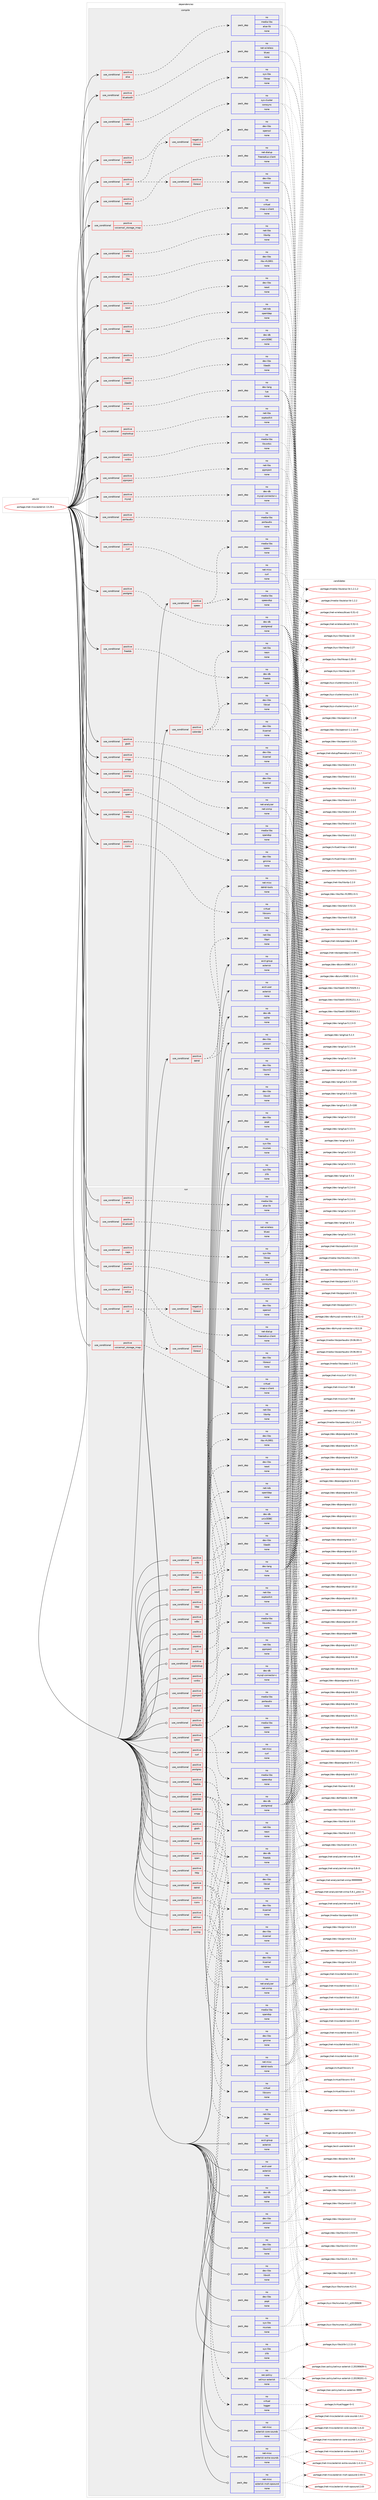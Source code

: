digraph prolog {

# *************
# Graph options
# *************

newrank=true;
concentrate=true;
compound=true;
graph [rankdir=LR,fontname=Helvetica,fontsize=10,ranksep=1.5];#, ranksep=2.5, nodesep=0.2];
edge  [arrowhead=vee];
node  [fontname=Helvetica,fontsize=10];

# **********
# The ebuild
# **********

subgraph cluster_leftcol {
color=gray;
rank=same;
label=<<i>ebuild</i>>;
id [label="portage://net-misc/asterisk-13.29.1", color=red, width=4, href="../net-misc/asterisk-13.29.1.svg"];
}

# ****************
# The dependencies
# ****************

subgraph cluster_midcol {
color=gray;
label=<<i>dependencies</i>>;
subgraph cluster_compile {
fillcolor="#eeeeee";
style=filled;
label=<<i>compile</i>>;
subgraph cond10682 {
dependency55837 [label=<<TABLE BORDER="0" CELLBORDER="1" CELLSPACING="0" CELLPADDING="4"><TR><TD ROWSPAN="3" CELLPADDING="10">use_conditional</TD></TR><TR><TD>positive</TD></TR><TR><TD>alsa</TD></TR></TABLE>>, shape=none, color=red];
subgraph pack44044 {
dependency55838 [label=<<TABLE BORDER="0" CELLBORDER="1" CELLSPACING="0" CELLPADDING="4" WIDTH="220"><TR><TD ROWSPAN="6" CELLPADDING="30">pack_dep</TD></TR><TR><TD WIDTH="110">no</TD></TR><TR><TD>media-libs</TD></TR><TR><TD>alsa-lib</TD></TR><TR><TD>none</TD></TR><TR><TD></TD></TR></TABLE>>, shape=none, color=blue];
}
dependency55837:e -> dependency55838:w [weight=20,style="dashed",arrowhead="vee"];
}
id:e -> dependency55837:w [weight=20,style="solid",arrowhead="vee"];
subgraph cond10683 {
dependency55839 [label=<<TABLE BORDER="0" CELLBORDER="1" CELLSPACING="0" CELLPADDING="4"><TR><TD ROWSPAN="3" CELLPADDING="10">use_conditional</TD></TR><TR><TD>positive</TD></TR><TR><TD>bluetooth</TD></TR></TABLE>>, shape=none, color=red];
subgraph pack44045 {
dependency55840 [label=<<TABLE BORDER="0" CELLBORDER="1" CELLSPACING="0" CELLPADDING="4" WIDTH="220"><TR><TD ROWSPAN="6" CELLPADDING="30">pack_dep</TD></TR><TR><TD WIDTH="110">no</TD></TR><TR><TD>net-wireless</TD></TR><TR><TD>bluez</TD></TR><TR><TD>none</TD></TR><TR><TD></TD></TR></TABLE>>, shape=none, color=blue];
}
dependency55839:e -> dependency55840:w [weight=20,style="dashed",arrowhead="vee"];
}
id:e -> dependency55839:w [weight=20,style="solid",arrowhead="vee"];
subgraph cond10684 {
dependency55841 [label=<<TABLE BORDER="0" CELLBORDER="1" CELLSPACING="0" CELLPADDING="4"><TR><TD ROWSPAN="3" CELLPADDING="10">use_conditional</TD></TR><TR><TD>positive</TD></TR><TR><TD>calendar</TD></TR></TABLE>>, shape=none, color=red];
subgraph pack44046 {
dependency55842 [label=<<TABLE BORDER="0" CELLBORDER="1" CELLSPACING="0" CELLPADDING="4" WIDTH="220"><TR><TD ROWSPAN="6" CELLPADDING="30">pack_dep</TD></TR><TR><TD WIDTH="110">no</TD></TR><TR><TD>net-libs</TD></TR><TR><TD>neon</TD></TR><TR><TD>none</TD></TR><TR><TD></TD></TR></TABLE>>, shape=none, color=blue];
}
dependency55841:e -> dependency55842:w [weight=20,style="dashed",arrowhead="vee"];
subgraph pack44047 {
dependency55843 [label=<<TABLE BORDER="0" CELLBORDER="1" CELLSPACING="0" CELLPADDING="4" WIDTH="220"><TR><TD ROWSPAN="6" CELLPADDING="30">pack_dep</TD></TR><TR><TD WIDTH="110">no</TD></TR><TR><TD>dev-libs</TD></TR><TR><TD>libical</TD></TR><TR><TD>none</TD></TR><TR><TD></TD></TR></TABLE>>, shape=none, color=blue];
}
dependency55841:e -> dependency55843:w [weight=20,style="dashed",arrowhead="vee"];
subgraph pack44048 {
dependency55844 [label=<<TABLE BORDER="0" CELLBORDER="1" CELLSPACING="0" CELLPADDING="4" WIDTH="220"><TR><TD ROWSPAN="6" CELLPADDING="30">pack_dep</TD></TR><TR><TD WIDTH="110">no</TD></TR><TR><TD>dev-libs</TD></TR><TR><TD>iksemel</TD></TR><TR><TD>none</TD></TR><TR><TD></TD></TR></TABLE>>, shape=none, color=blue];
}
dependency55841:e -> dependency55844:w [weight=20,style="dashed",arrowhead="vee"];
}
id:e -> dependency55841:w [weight=20,style="solid",arrowhead="vee"];
subgraph cond10685 {
dependency55845 [label=<<TABLE BORDER="0" CELLBORDER="1" CELLSPACING="0" CELLPADDING="4"><TR><TD ROWSPAN="3" CELLPADDING="10">use_conditional</TD></TR><TR><TD>positive</TD></TR><TR><TD>caps</TD></TR></TABLE>>, shape=none, color=red];
subgraph pack44049 {
dependency55846 [label=<<TABLE BORDER="0" CELLBORDER="1" CELLSPACING="0" CELLPADDING="4" WIDTH="220"><TR><TD ROWSPAN="6" CELLPADDING="30">pack_dep</TD></TR><TR><TD WIDTH="110">no</TD></TR><TR><TD>sys-libs</TD></TR><TR><TD>libcap</TD></TR><TR><TD>none</TD></TR><TR><TD></TD></TR></TABLE>>, shape=none, color=blue];
}
dependency55845:e -> dependency55846:w [weight=20,style="dashed",arrowhead="vee"];
}
id:e -> dependency55845:w [weight=20,style="solid",arrowhead="vee"];
subgraph cond10686 {
dependency55847 [label=<<TABLE BORDER="0" CELLBORDER="1" CELLSPACING="0" CELLPADDING="4"><TR><TD ROWSPAN="3" CELLPADDING="10">use_conditional</TD></TR><TR><TD>positive</TD></TR><TR><TD>cluster</TD></TR></TABLE>>, shape=none, color=red];
subgraph pack44050 {
dependency55848 [label=<<TABLE BORDER="0" CELLBORDER="1" CELLSPACING="0" CELLPADDING="4" WIDTH="220"><TR><TD ROWSPAN="6" CELLPADDING="30">pack_dep</TD></TR><TR><TD WIDTH="110">no</TD></TR><TR><TD>sys-cluster</TD></TR><TR><TD>corosync</TD></TR><TR><TD>none</TD></TR><TR><TD></TD></TR></TABLE>>, shape=none, color=blue];
}
dependency55847:e -> dependency55848:w [weight=20,style="dashed",arrowhead="vee"];
}
id:e -> dependency55847:w [weight=20,style="solid",arrowhead="vee"];
subgraph cond10687 {
dependency55849 [label=<<TABLE BORDER="0" CELLBORDER="1" CELLSPACING="0" CELLPADDING="4"><TR><TD ROWSPAN="3" CELLPADDING="10">use_conditional</TD></TR><TR><TD>positive</TD></TR><TR><TD>curl</TD></TR></TABLE>>, shape=none, color=red];
subgraph pack44051 {
dependency55850 [label=<<TABLE BORDER="0" CELLBORDER="1" CELLSPACING="0" CELLPADDING="4" WIDTH="220"><TR><TD ROWSPAN="6" CELLPADDING="30">pack_dep</TD></TR><TR><TD WIDTH="110">no</TD></TR><TR><TD>net-misc</TD></TR><TR><TD>curl</TD></TR><TR><TD>none</TD></TR><TR><TD></TD></TR></TABLE>>, shape=none, color=blue];
}
dependency55849:e -> dependency55850:w [weight=20,style="dashed",arrowhead="vee"];
}
id:e -> dependency55849:w [weight=20,style="solid",arrowhead="vee"];
subgraph cond10688 {
dependency55851 [label=<<TABLE BORDER="0" CELLBORDER="1" CELLSPACING="0" CELLPADDING="4"><TR><TD ROWSPAN="3" CELLPADDING="10">use_conditional</TD></TR><TR><TD>positive</TD></TR><TR><TD>dahdi</TD></TR></TABLE>>, shape=none, color=red];
subgraph pack44052 {
dependency55852 [label=<<TABLE BORDER="0" CELLBORDER="1" CELLSPACING="0" CELLPADDING="4" WIDTH="220"><TR><TD ROWSPAN="6" CELLPADDING="30">pack_dep</TD></TR><TR><TD WIDTH="110">no</TD></TR><TR><TD>net-libs</TD></TR><TR><TD>libpri</TD></TR><TR><TD>none</TD></TR><TR><TD></TD></TR></TABLE>>, shape=none, color=blue];
}
dependency55851:e -> dependency55852:w [weight=20,style="dashed",arrowhead="vee"];
subgraph pack44053 {
dependency55853 [label=<<TABLE BORDER="0" CELLBORDER="1" CELLSPACING="0" CELLPADDING="4" WIDTH="220"><TR><TD ROWSPAN="6" CELLPADDING="30">pack_dep</TD></TR><TR><TD WIDTH="110">no</TD></TR><TR><TD>net-misc</TD></TR><TR><TD>dahdi-tools</TD></TR><TR><TD>none</TD></TR><TR><TD></TD></TR></TABLE>>, shape=none, color=blue];
}
dependency55851:e -> dependency55853:w [weight=20,style="dashed",arrowhead="vee"];
}
id:e -> dependency55851:w [weight=20,style="solid",arrowhead="vee"];
subgraph cond10689 {
dependency55854 [label=<<TABLE BORDER="0" CELLBORDER="1" CELLSPACING="0" CELLPADDING="4"><TR><TD ROWSPAN="3" CELLPADDING="10">use_conditional</TD></TR><TR><TD>positive</TD></TR><TR><TD>freetds</TD></TR></TABLE>>, shape=none, color=red];
subgraph pack44054 {
dependency55855 [label=<<TABLE BORDER="0" CELLBORDER="1" CELLSPACING="0" CELLPADDING="4" WIDTH="220"><TR><TD ROWSPAN="6" CELLPADDING="30">pack_dep</TD></TR><TR><TD WIDTH="110">no</TD></TR><TR><TD>dev-db</TD></TR><TR><TD>freetds</TD></TR><TR><TD>none</TD></TR><TR><TD></TD></TR></TABLE>>, shape=none, color=blue];
}
dependency55854:e -> dependency55855:w [weight=20,style="dashed",arrowhead="vee"];
}
id:e -> dependency55854:w [weight=20,style="solid",arrowhead="vee"];
subgraph cond10690 {
dependency55856 [label=<<TABLE BORDER="0" CELLBORDER="1" CELLSPACING="0" CELLPADDING="4"><TR><TD ROWSPAN="3" CELLPADDING="10">use_conditional</TD></TR><TR><TD>positive</TD></TR><TR><TD>gtalk</TD></TR></TABLE>>, shape=none, color=red];
subgraph pack44055 {
dependency55857 [label=<<TABLE BORDER="0" CELLBORDER="1" CELLSPACING="0" CELLPADDING="4" WIDTH="220"><TR><TD ROWSPAN="6" CELLPADDING="30">pack_dep</TD></TR><TR><TD WIDTH="110">no</TD></TR><TR><TD>dev-libs</TD></TR><TR><TD>iksemel</TD></TR><TR><TD>none</TD></TR><TR><TD></TD></TR></TABLE>>, shape=none, color=blue];
}
dependency55856:e -> dependency55857:w [weight=20,style="dashed",arrowhead="vee"];
}
id:e -> dependency55856:w [weight=20,style="solid",arrowhead="vee"];
subgraph cond10691 {
dependency55858 [label=<<TABLE BORDER="0" CELLBORDER="1" CELLSPACING="0" CELLPADDING="4"><TR><TD ROWSPAN="3" CELLPADDING="10">use_conditional</TD></TR><TR><TD>positive</TD></TR><TR><TD>http</TD></TR></TABLE>>, shape=none, color=red];
subgraph pack44056 {
dependency55859 [label=<<TABLE BORDER="0" CELLBORDER="1" CELLSPACING="0" CELLPADDING="4" WIDTH="220"><TR><TD ROWSPAN="6" CELLPADDING="30">pack_dep</TD></TR><TR><TD WIDTH="110">no</TD></TR><TR><TD>dev-libs</TD></TR><TR><TD>gmime</TD></TR><TR><TD>none</TD></TR><TR><TD></TD></TR></TABLE>>, shape=none, color=blue];
}
dependency55858:e -> dependency55859:w [weight=20,style="dashed",arrowhead="vee"];
}
id:e -> dependency55858:w [weight=20,style="solid",arrowhead="vee"];
subgraph cond10692 {
dependency55860 [label=<<TABLE BORDER="0" CELLBORDER="1" CELLSPACING="0" CELLPADDING="4"><TR><TD ROWSPAN="3" CELLPADDING="10">use_conditional</TD></TR><TR><TD>positive</TD></TR><TR><TD>iconv</TD></TR></TABLE>>, shape=none, color=red];
subgraph pack44057 {
dependency55861 [label=<<TABLE BORDER="0" CELLBORDER="1" CELLSPACING="0" CELLPADDING="4" WIDTH="220"><TR><TD ROWSPAN="6" CELLPADDING="30">pack_dep</TD></TR><TR><TD WIDTH="110">no</TD></TR><TR><TD>virtual</TD></TR><TR><TD>libiconv</TD></TR><TR><TD>none</TD></TR><TR><TD></TD></TR></TABLE>>, shape=none, color=blue];
}
dependency55860:e -> dependency55861:w [weight=20,style="dashed",arrowhead="vee"];
}
id:e -> dependency55860:w [weight=20,style="solid",arrowhead="vee"];
subgraph cond10693 {
dependency55862 [label=<<TABLE BORDER="0" CELLBORDER="1" CELLSPACING="0" CELLPADDING="4"><TR><TD ROWSPAN="3" CELLPADDING="10">use_conditional</TD></TR><TR><TD>positive</TD></TR><TR><TD>ilbc</TD></TR></TABLE>>, shape=none, color=red];
subgraph pack44058 {
dependency55863 [label=<<TABLE BORDER="0" CELLBORDER="1" CELLSPACING="0" CELLPADDING="4" WIDTH="220"><TR><TD ROWSPAN="6" CELLPADDING="30">pack_dep</TD></TR><TR><TD WIDTH="110">no</TD></TR><TR><TD>dev-libs</TD></TR><TR><TD>ilbc-rfc3951</TD></TR><TR><TD>none</TD></TR><TR><TD></TD></TR></TABLE>>, shape=none, color=blue];
}
dependency55862:e -> dependency55863:w [weight=20,style="dashed",arrowhead="vee"];
}
id:e -> dependency55862:w [weight=20,style="solid",arrowhead="vee"];
subgraph cond10694 {
dependency55864 [label=<<TABLE BORDER="0" CELLBORDER="1" CELLSPACING="0" CELLPADDING="4"><TR><TD ROWSPAN="3" CELLPADDING="10">use_conditional</TD></TR><TR><TD>positive</TD></TR><TR><TD>ldap</TD></TR></TABLE>>, shape=none, color=red];
subgraph pack44059 {
dependency55865 [label=<<TABLE BORDER="0" CELLBORDER="1" CELLSPACING="0" CELLPADDING="4" WIDTH="220"><TR><TD ROWSPAN="6" CELLPADDING="30">pack_dep</TD></TR><TR><TD WIDTH="110">no</TD></TR><TR><TD>net-nds</TD></TR><TR><TD>openldap</TD></TR><TR><TD>none</TD></TR><TR><TD></TD></TR></TABLE>>, shape=none, color=blue];
}
dependency55864:e -> dependency55865:w [weight=20,style="dashed",arrowhead="vee"];
}
id:e -> dependency55864:w [weight=20,style="solid",arrowhead="vee"];
subgraph cond10695 {
dependency55866 [label=<<TABLE BORDER="0" CELLBORDER="1" CELLSPACING="0" CELLPADDING="4"><TR><TD ROWSPAN="3" CELLPADDING="10">use_conditional</TD></TR><TR><TD>positive</TD></TR><TR><TD>libedit</TD></TR></TABLE>>, shape=none, color=red];
subgraph pack44060 {
dependency55867 [label=<<TABLE BORDER="0" CELLBORDER="1" CELLSPACING="0" CELLPADDING="4" WIDTH="220"><TR><TD ROWSPAN="6" CELLPADDING="30">pack_dep</TD></TR><TR><TD WIDTH="110">no</TD></TR><TR><TD>dev-libs</TD></TR><TR><TD>libedit</TD></TR><TR><TD>none</TD></TR><TR><TD></TD></TR></TABLE>>, shape=none, color=blue];
}
dependency55866:e -> dependency55867:w [weight=20,style="dashed",arrowhead="vee"];
}
id:e -> dependency55866:w [weight=20,style="solid",arrowhead="vee"];
subgraph cond10696 {
dependency55868 [label=<<TABLE BORDER="0" CELLBORDER="1" CELLSPACING="0" CELLPADDING="4"><TR><TD ROWSPAN="3" CELLPADDING="10">use_conditional</TD></TR><TR><TD>positive</TD></TR><TR><TD>lua</TD></TR></TABLE>>, shape=none, color=red];
subgraph pack44061 {
dependency55869 [label=<<TABLE BORDER="0" CELLBORDER="1" CELLSPACING="0" CELLPADDING="4" WIDTH="220"><TR><TD ROWSPAN="6" CELLPADDING="30">pack_dep</TD></TR><TR><TD WIDTH="110">no</TD></TR><TR><TD>dev-lang</TD></TR><TR><TD>lua</TD></TR><TR><TD>none</TD></TR><TR><TD></TD></TR></TABLE>>, shape=none, color=blue];
}
dependency55868:e -> dependency55869:w [weight=20,style="dashed",arrowhead="vee"];
}
id:e -> dependency55868:w [weight=20,style="solid",arrowhead="vee"];
subgraph cond10697 {
dependency55870 [label=<<TABLE BORDER="0" CELLBORDER="1" CELLSPACING="0" CELLPADDING="4"><TR><TD ROWSPAN="3" CELLPADDING="10">use_conditional</TD></TR><TR><TD>positive</TD></TR><TR><TD>mysql</TD></TR></TABLE>>, shape=none, color=red];
subgraph pack44062 {
dependency55871 [label=<<TABLE BORDER="0" CELLBORDER="1" CELLSPACING="0" CELLPADDING="4" WIDTH="220"><TR><TD ROWSPAN="6" CELLPADDING="30">pack_dep</TD></TR><TR><TD WIDTH="110">no</TD></TR><TR><TD>dev-db</TD></TR><TR><TD>mysql-connector-c</TD></TR><TR><TD>none</TD></TR><TR><TD></TD></TR></TABLE>>, shape=none, color=blue];
}
dependency55870:e -> dependency55871:w [weight=20,style="dashed",arrowhead="vee"];
}
id:e -> dependency55870:w [weight=20,style="solid",arrowhead="vee"];
subgraph cond10698 {
dependency55872 [label=<<TABLE BORDER="0" CELLBORDER="1" CELLSPACING="0" CELLPADDING="4"><TR><TD ROWSPAN="3" CELLPADDING="10">use_conditional</TD></TR><TR><TD>positive</TD></TR><TR><TD>newt</TD></TR></TABLE>>, shape=none, color=red];
subgraph pack44063 {
dependency55873 [label=<<TABLE BORDER="0" CELLBORDER="1" CELLSPACING="0" CELLPADDING="4" WIDTH="220"><TR><TD ROWSPAN="6" CELLPADDING="30">pack_dep</TD></TR><TR><TD WIDTH="110">no</TD></TR><TR><TD>dev-libs</TD></TR><TR><TD>newt</TD></TR><TR><TD>none</TD></TR><TR><TD></TD></TR></TABLE>>, shape=none, color=blue];
}
dependency55872:e -> dependency55873:w [weight=20,style="dashed",arrowhead="vee"];
}
id:e -> dependency55872:w [weight=20,style="solid",arrowhead="vee"];
subgraph cond10699 {
dependency55874 [label=<<TABLE BORDER="0" CELLBORDER="1" CELLSPACING="0" CELLPADDING="4"><TR><TD ROWSPAN="3" CELLPADDING="10">use_conditional</TD></TR><TR><TD>positive</TD></TR><TR><TD>odbc</TD></TR></TABLE>>, shape=none, color=red];
subgraph pack44064 {
dependency55875 [label=<<TABLE BORDER="0" CELLBORDER="1" CELLSPACING="0" CELLPADDING="4" WIDTH="220"><TR><TD ROWSPAN="6" CELLPADDING="30">pack_dep</TD></TR><TR><TD WIDTH="110">no</TD></TR><TR><TD>dev-db</TD></TR><TR><TD>unixODBC</TD></TR><TR><TD>none</TD></TR><TR><TD></TD></TR></TABLE>>, shape=none, color=blue];
}
dependency55874:e -> dependency55875:w [weight=20,style="dashed",arrowhead="vee"];
}
id:e -> dependency55874:w [weight=20,style="solid",arrowhead="vee"];
subgraph cond10700 {
dependency55876 [label=<<TABLE BORDER="0" CELLBORDER="1" CELLSPACING="0" CELLPADDING="4"><TR><TD ROWSPAN="3" CELLPADDING="10">use_conditional</TD></TR><TR><TD>positive</TD></TR><TR><TD>osplookup</TD></TR></TABLE>>, shape=none, color=red];
subgraph pack44065 {
dependency55877 [label=<<TABLE BORDER="0" CELLBORDER="1" CELLSPACING="0" CELLPADDING="4" WIDTH="220"><TR><TD ROWSPAN="6" CELLPADDING="30">pack_dep</TD></TR><TR><TD WIDTH="110">no</TD></TR><TR><TD>net-libs</TD></TR><TR><TD>osptoolkit</TD></TR><TR><TD>none</TD></TR><TR><TD></TD></TR></TABLE>>, shape=none, color=blue];
}
dependency55876:e -> dependency55877:w [weight=20,style="dashed",arrowhead="vee"];
}
id:e -> dependency55876:w [weight=20,style="solid",arrowhead="vee"];
subgraph cond10701 {
dependency55878 [label=<<TABLE BORDER="0" CELLBORDER="1" CELLSPACING="0" CELLPADDING="4"><TR><TD ROWSPAN="3" CELLPADDING="10">use_conditional</TD></TR><TR><TD>positive</TD></TR><TR><TD>pjproject</TD></TR></TABLE>>, shape=none, color=red];
subgraph pack44066 {
dependency55879 [label=<<TABLE BORDER="0" CELLBORDER="1" CELLSPACING="0" CELLPADDING="4" WIDTH="220"><TR><TD ROWSPAN="6" CELLPADDING="30">pack_dep</TD></TR><TR><TD WIDTH="110">no</TD></TR><TR><TD>net-libs</TD></TR><TR><TD>pjproject</TD></TR><TR><TD>none</TD></TR><TR><TD></TD></TR></TABLE>>, shape=none, color=blue];
}
dependency55878:e -> dependency55879:w [weight=20,style="dashed",arrowhead="vee"];
}
id:e -> dependency55878:w [weight=20,style="solid",arrowhead="vee"];
subgraph cond10702 {
dependency55880 [label=<<TABLE BORDER="0" CELLBORDER="1" CELLSPACING="0" CELLPADDING="4"><TR><TD ROWSPAN="3" CELLPADDING="10">use_conditional</TD></TR><TR><TD>positive</TD></TR><TR><TD>portaudio</TD></TR></TABLE>>, shape=none, color=red];
subgraph pack44067 {
dependency55881 [label=<<TABLE BORDER="0" CELLBORDER="1" CELLSPACING="0" CELLPADDING="4" WIDTH="220"><TR><TD ROWSPAN="6" CELLPADDING="30">pack_dep</TD></TR><TR><TD WIDTH="110">no</TD></TR><TR><TD>media-libs</TD></TR><TR><TD>portaudio</TD></TR><TR><TD>none</TD></TR><TR><TD></TD></TR></TABLE>>, shape=none, color=blue];
}
dependency55880:e -> dependency55881:w [weight=20,style="dashed",arrowhead="vee"];
}
id:e -> dependency55880:w [weight=20,style="solid",arrowhead="vee"];
subgraph cond10703 {
dependency55882 [label=<<TABLE BORDER="0" CELLBORDER="1" CELLSPACING="0" CELLPADDING="4"><TR><TD ROWSPAN="3" CELLPADDING="10">use_conditional</TD></TR><TR><TD>positive</TD></TR><TR><TD>postgres</TD></TR></TABLE>>, shape=none, color=red];
subgraph pack44068 {
dependency55883 [label=<<TABLE BORDER="0" CELLBORDER="1" CELLSPACING="0" CELLPADDING="4" WIDTH="220"><TR><TD ROWSPAN="6" CELLPADDING="30">pack_dep</TD></TR><TR><TD WIDTH="110">no</TD></TR><TR><TD>dev-db</TD></TR><TR><TD>postgresql</TD></TR><TR><TD>none</TD></TR><TR><TD></TD></TR></TABLE>>, shape=none, color=blue];
}
dependency55882:e -> dependency55883:w [weight=20,style="dashed",arrowhead="vee"];
}
id:e -> dependency55882:w [weight=20,style="solid",arrowhead="vee"];
subgraph cond10704 {
dependency55884 [label=<<TABLE BORDER="0" CELLBORDER="1" CELLSPACING="0" CELLPADDING="4"><TR><TD ROWSPAN="3" CELLPADDING="10">use_conditional</TD></TR><TR><TD>positive</TD></TR><TR><TD>radius</TD></TR></TABLE>>, shape=none, color=red];
subgraph pack44069 {
dependency55885 [label=<<TABLE BORDER="0" CELLBORDER="1" CELLSPACING="0" CELLPADDING="4" WIDTH="220"><TR><TD ROWSPAN="6" CELLPADDING="30">pack_dep</TD></TR><TR><TD WIDTH="110">no</TD></TR><TR><TD>net-dialup</TD></TR><TR><TD>freeradius-client</TD></TR><TR><TD>none</TD></TR><TR><TD></TD></TR></TABLE>>, shape=none, color=blue];
}
dependency55884:e -> dependency55885:w [weight=20,style="dashed",arrowhead="vee"];
}
id:e -> dependency55884:w [weight=20,style="solid",arrowhead="vee"];
subgraph cond10705 {
dependency55886 [label=<<TABLE BORDER="0" CELLBORDER="1" CELLSPACING="0" CELLPADDING="4"><TR><TD ROWSPAN="3" CELLPADDING="10">use_conditional</TD></TR><TR><TD>positive</TD></TR><TR><TD>snmp</TD></TR></TABLE>>, shape=none, color=red];
subgraph pack44070 {
dependency55887 [label=<<TABLE BORDER="0" CELLBORDER="1" CELLSPACING="0" CELLPADDING="4" WIDTH="220"><TR><TD ROWSPAN="6" CELLPADDING="30">pack_dep</TD></TR><TR><TD WIDTH="110">no</TD></TR><TR><TD>net-analyzer</TD></TR><TR><TD>net-snmp</TD></TR><TR><TD>none</TD></TR><TR><TD></TD></TR></TABLE>>, shape=none, color=blue];
}
dependency55886:e -> dependency55887:w [weight=20,style="dashed",arrowhead="vee"];
}
id:e -> dependency55886:w [weight=20,style="solid",arrowhead="vee"];
subgraph cond10706 {
dependency55888 [label=<<TABLE BORDER="0" CELLBORDER="1" CELLSPACING="0" CELLPADDING="4"><TR><TD ROWSPAN="3" CELLPADDING="10">use_conditional</TD></TR><TR><TD>positive</TD></TR><TR><TD>span</TD></TR></TABLE>>, shape=none, color=red];
subgraph pack44071 {
dependency55889 [label=<<TABLE BORDER="0" CELLBORDER="1" CELLSPACING="0" CELLPADDING="4" WIDTH="220"><TR><TD ROWSPAN="6" CELLPADDING="30">pack_dep</TD></TR><TR><TD WIDTH="110">no</TD></TR><TR><TD>media-libs</TD></TR><TR><TD>spandsp</TD></TR><TR><TD>none</TD></TR><TR><TD></TD></TR></TABLE>>, shape=none, color=blue];
}
dependency55888:e -> dependency55889:w [weight=20,style="dashed",arrowhead="vee"];
}
id:e -> dependency55888:w [weight=20,style="solid",arrowhead="vee"];
subgraph cond10707 {
dependency55890 [label=<<TABLE BORDER="0" CELLBORDER="1" CELLSPACING="0" CELLPADDING="4"><TR><TD ROWSPAN="3" CELLPADDING="10">use_conditional</TD></TR><TR><TD>positive</TD></TR><TR><TD>speex</TD></TR></TABLE>>, shape=none, color=red];
subgraph pack44072 {
dependency55891 [label=<<TABLE BORDER="0" CELLBORDER="1" CELLSPACING="0" CELLPADDING="4" WIDTH="220"><TR><TD ROWSPAN="6" CELLPADDING="30">pack_dep</TD></TR><TR><TD WIDTH="110">no</TD></TR><TR><TD>media-libs</TD></TR><TR><TD>speex</TD></TR><TR><TD>none</TD></TR><TR><TD></TD></TR></TABLE>>, shape=none, color=blue];
}
dependency55890:e -> dependency55891:w [weight=20,style="dashed",arrowhead="vee"];
subgraph pack44073 {
dependency55892 [label=<<TABLE BORDER="0" CELLBORDER="1" CELLSPACING="0" CELLPADDING="4" WIDTH="220"><TR><TD ROWSPAN="6" CELLPADDING="30">pack_dep</TD></TR><TR><TD WIDTH="110">no</TD></TR><TR><TD>media-libs</TD></TR><TR><TD>speexdsp</TD></TR><TR><TD>none</TD></TR><TR><TD></TD></TR></TABLE>>, shape=none, color=blue];
}
dependency55890:e -> dependency55892:w [weight=20,style="dashed",arrowhead="vee"];
}
id:e -> dependency55890:w [weight=20,style="solid",arrowhead="vee"];
subgraph cond10708 {
dependency55893 [label=<<TABLE BORDER="0" CELLBORDER="1" CELLSPACING="0" CELLPADDING="4"><TR><TD ROWSPAN="3" CELLPADDING="10">use_conditional</TD></TR><TR><TD>positive</TD></TR><TR><TD>srtp</TD></TR></TABLE>>, shape=none, color=red];
subgraph pack44074 {
dependency55894 [label=<<TABLE BORDER="0" CELLBORDER="1" CELLSPACING="0" CELLPADDING="4" WIDTH="220"><TR><TD ROWSPAN="6" CELLPADDING="30">pack_dep</TD></TR><TR><TD WIDTH="110">no</TD></TR><TR><TD>net-libs</TD></TR><TR><TD>libsrtp</TD></TR><TR><TD>none</TD></TR><TR><TD></TD></TR></TABLE>>, shape=none, color=blue];
}
dependency55893:e -> dependency55894:w [weight=20,style="dashed",arrowhead="vee"];
}
id:e -> dependency55893:w [weight=20,style="solid",arrowhead="vee"];
subgraph cond10709 {
dependency55895 [label=<<TABLE BORDER="0" CELLBORDER="1" CELLSPACING="0" CELLPADDING="4"><TR><TD ROWSPAN="3" CELLPADDING="10">use_conditional</TD></TR><TR><TD>positive</TD></TR><TR><TD>ssl</TD></TR></TABLE>>, shape=none, color=red];
subgraph cond10710 {
dependency55896 [label=<<TABLE BORDER="0" CELLBORDER="1" CELLSPACING="0" CELLPADDING="4"><TR><TD ROWSPAN="3" CELLPADDING="10">use_conditional</TD></TR><TR><TD>negative</TD></TR><TR><TD>libressl</TD></TR></TABLE>>, shape=none, color=red];
subgraph pack44075 {
dependency55897 [label=<<TABLE BORDER="0" CELLBORDER="1" CELLSPACING="0" CELLPADDING="4" WIDTH="220"><TR><TD ROWSPAN="6" CELLPADDING="30">pack_dep</TD></TR><TR><TD WIDTH="110">no</TD></TR><TR><TD>dev-libs</TD></TR><TR><TD>openssl</TD></TR><TR><TD>none</TD></TR><TR><TD></TD></TR></TABLE>>, shape=none, color=blue];
}
dependency55896:e -> dependency55897:w [weight=20,style="dashed",arrowhead="vee"];
}
dependency55895:e -> dependency55896:w [weight=20,style="dashed",arrowhead="vee"];
subgraph cond10711 {
dependency55898 [label=<<TABLE BORDER="0" CELLBORDER="1" CELLSPACING="0" CELLPADDING="4"><TR><TD ROWSPAN="3" CELLPADDING="10">use_conditional</TD></TR><TR><TD>positive</TD></TR><TR><TD>libressl</TD></TR></TABLE>>, shape=none, color=red];
subgraph pack44076 {
dependency55899 [label=<<TABLE BORDER="0" CELLBORDER="1" CELLSPACING="0" CELLPADDING="4" WIDTH="220"><TR><TD ROWSPAN="6" CELLPADDING="30">pack_dep</TD></TR><TR><TD WIDTH="110">no</TD></TR><TR><TD>dev-libs</TD></TR><TR><TD>libressl</TD></TR><TR><TD>none</TD></TR><TR><TD></TD></TR></TABLE>>, shape=none, color=blue];
}
dependency55898:e -> dependency55899:w [weight=20,style="dashed",arrowhead="vee"];
}
dependency55895:e -> dependency55898:w [weight=20,style="dashed",arrowhead="vee"];
}
id:e -> dependency55895:w [weight=20,style="solid",arrowhead="vee"];
subgraph cond10712 {
dependency55900 [label=<<TABLE BORDER="0" CELLBORDER="1" CELLSPACING="0" CELLPADDING="4"><TR><TD ROWSPAN="3" CELLPADDING="10">use_conditional</TD></TR><TR><TD>positive</TD></TR><TR><TD>voicemail_storage_imap</TD></TR></TABLE>>, shape=none, color=red];
subgraph pack44077 {
dependency55901 [label=<<TABLE BORDER="0" CELLBORDER="1" CELLSPACING="0" CELLPADDING="4" WIDTH="220"><TR><TD ROWSPAN="6" CELLPADDING="30">pack_dep</TD></TR><TR><TD WIDTH="110">no</TD></TR><TR><TD>virtual</TD></TR><TR><TD>imap-c-client</TD></TR><TR><TD>none</TD></TR><TR><TD></TD></TR></TABLE>>, shape=none, color=blue];
}
dependency55900:e -> dependency55901:w [weight=20,style="dashed",arrowhead="vee"];
}
id:e -> dependency55900:w [weight=20,style="solid",arrowhead="vee"];
subgraph cond10713 {
dependency55902 [label=<<TABLE BORDER="0" CELLBORDER="1" CELLSPACING="0" CELLPADDING="4"><TR><TD ROWSPAN="3" CELLPADDING="10">use_conditional</TD></TR><TR><TD>positive</TD></TR><TR><TD>vorbis</TD></TR></TABLE>>, shape=none, color=red];
subgraph pack44078 {
dependency55903 [label=<<TABLE BORDER="0" CELLBORDER="1" CELLSPACING="0" CELLPADDING="4" WIDTH="220"><TR><TD ROWSPAN="6" CELLPADDING="30">pack_dep</TD></TR><TR><TD WIDTH="110">no</TD></TR><TR><TD>media-libs</TD></TR><TR><TD>libvorbis</TD></TR><TR><TD>none</TD></TR><TR><TD></TD></TR></TABLE>>, shape=none, color=blue];
}
dependency55902:e -> dependency55903:w [weight=20,style="dashed",arrowhead="vee"];
}
id:e -> dependency55902:w [weight=20,style="solid",arrowhead="vee"];
subgraph cond10714 {
dependency55904 [label=<<TABLE BORDER="0" CELLBORDER="1" CELLSPACING="0" CELLPADDING="4"><TR><TD ROWSPAN="3" CELLPADDING="10">use_conditional</TD></TR><TR><TD>positive</TD></TR><TR><TD>xmpp</TD></TR></TABLE>>, shape=none, color=red];
subgraph pack44079 {
dependency55905 [label=<<TABLE BORDER="0" CELLBORDER="1" CELLSPACING="0" CELLPADDING="4" WIDTH="220"><TR><TD ROWSPAN="6" CELLPADDING="30">pack_dep</TD></TR><TR><TD WIDTH="110">no</TD></TR><TR><TD>dev-libs</TD></TR><TR><TD>iksemel</TD></TR><TR><TD>none</TD></TR><TR><TD></TD></TR></TABLE>>, shape=none, color=blue];
}
dependency55904:e -> dependency55905:w [weight=20,style="dashed",arrowhead="vee"];
}
id:e -> dependency55904:w [weight=20,style="solid",arrowhead="vee"];
subgraph pack44080 {
dependency55906 [label=<<TABLE BORDER="0" CELLBORDER="1" CELLSPACING="0" CELLPADDING="4" WIDTH="220"><TR><TD ROWSPAN="6" CELLPADDING="30">pack_dep</TD></TR><TR><TD WIDTH="110">no</TD></TR><TR><TD>acct-group</TD></TR><TR><TD>asterisk</TD></TR><TR><TD>none</TD></TR><TR><TD></TD></TR></TABLE>>, shape=none, color=blue];
}
id:e -> dependency55906:w [weight=20,style="solid",arrowhead="vee"];
subgraph pack44081 {
dependency55907 [label=<<TABLE BORDER="0" CELLBORDER="1" CELLSPACING="0" CELLPADDING="4" WIDTH="220"><TR><TD ROWSPAN="6" CELLPADDING="30">pack_dep</TD></TR><TR><TD WIDTH="110">no</TD></TR><TR><TD>acct-user</TD></TR><TR><TD>asterisk</TD></TR><TR><TD>none</TD></TR><TR><TD></TD></TR></TABLE>>, shape=none, color=blue];
}
id:e -> dependency55907:w [weight=20,style="solid",arrowhead="vee"];
subgraph pack44082 {
dependency55908 [label=<<TABLE BORDER="0" CELLBORDER="1" CELLSPACING="0" CELLPADDING="4" WIDTH="220"><TR><TD ROWSPAN="6" CELLPADDING="30">pack_dep</TD></TR><TR><TD WIDTH="110">no</TD></TR><TR><TD>dev-db</TD></TR><TR><TD>sqlite</TD></TR><TR><TD>none</TD></TR><TR><TD></TD></TR></TABLE>>, shape=none, color=blue];
}
id:e -> dependency55908:w [weight=20,style="solid",arrowhead="vee"];
subgraph pack44083 {
dependency55909 [label=<<TABLE BORDER="0" CELLBORDER="1" CELLSPACING="0" CELLPADDING="4" WIDTH="220"><TR><TD ROWSPAN="6" CELLPADDING="30">pack_dep</TD></TR><TR><TD WIDTH="110">no</TD></TR><TR><TD>dev-libs</TD></TR><TR><TD>jansson</TD></TR><TR><TD>none</TD></TR><TR><TD></TD></TR></TABLE>>, shape=none, color=blue];
}
id:e -> dependency55909:w [weight=20,style="solid",arrowhead="vee"];
subgraph pack44084 {
dependency55910 [label=<<TABLE BORDER="0" CELLBORDER="1" CELLSPACING="0" CELLPADDING="4" WIDTH="220"><TR><TD ROWSPAN="6" CELLPADDING="30">pack_dep</TD></TR><TR><TD WIDTH="110">no</TD></TR><TR><TD>dev-libs</TD></TR><TR><TD>libxml2</TD></TR><TR><TD>none</TD></TR><TR><TD></TD></TR></TABLE>>, shape=none, color=blue];
}
id:e -> dependency55910:w [weight=20,style="solid",arrowhead="vee"];
subgraph pack44085 {
dependency55911 [label=<<TABLE BORDER="0" CELLBORDER="1" CELLSPACING="0" CELLPADDING="4" WIDTH="220"><TR><TD ROWSPAN="6" CELLPADDING="30">pack_dep</TD></TR><TR><TD WIDTH="110">no</TD></TR><TR><TD>dev-libs</TD></TR><TR><TD>libxslt</TD></TR><TR><TD>none</TD></TR><TR><TD></TD></TR></TABLE>>, shape=none, color=blue];
}
id:e -> dependency55911:w [weight=20,style="solid",arrowhead="vee"];
subgraph pack44086 {
dependency55912 [label=<<TABLE BORDER="0" CELLBORDER="1" CELLSPACING="0" CELLPADDING="4" WIDTH="220"><TR><TD ROWSPAN="6" CELLPADDING="30">pack_dep</TD></TR><TR><TD WIDTH="110">no</TD></TR><TR><TD>dev-libs</TD></TR><TR><TD>popt</TD></TR><TR><TD>none</TD></TR><TR><TD></TD></TR></TABLE>>, shape=none, color=blue];
}
id:e -> dependency55912:w [weight=20,style="solid",arrowhead="vee"];
subgraph pack44087 {
dependency55913 [label=<<TABLE BORDER="0" CELLBORDER="1" CELLSPACING="0" CELLPADDING="4" WIDTH="220"><TR><TD ROWSPAN="6" CELLPADDING="30">pack_dep</TD></TR><TR><TD WIDTH="110">no</TD></TR><TR><TD>sys-libs</TD></TR><TR><TD>ncurses</TD></TR><TR><TD>none</TD></TR><TR><TD></TD></TR></TABLE>>, shape=none, color=blue];
}
id:e -> dependency55913:w [weight=20,style="solid",arrowhead="vee"];
subgraph pack44088 {
dependency55914 [label=<<TABLE BORDER="0" CELLBORDER="1" CELLSPACING="0" CELLPADDING="4" WIDTH="220"><TR><TD ROWSPAN="6" CELLPADDING="30">pack_dep</TD></TR><TR><TD WIDTH="110">no</TD></TR><TR><TD>sys-libs</TD></TR><TR><TD>zlib</TD></TR><TR><TD>none</TD></TR><TR><TD></TD></TR></TABLE>>, shape=none, color=blue];
}
id:e -> dependency55914:w [weight=20,style="solid",arrowhead="vee"];
}
subgraph cluster_compileandrun {
fillcolor="#eeeeee";
style=filled;
label=<<i>compile and run</i>>;
}
subgraph cluster_run {
fillcolor="#eeeeee";
style=filled;
label=<<i>run</i>>;
subgraph cond10715 {
dependency55915 [label=<<TABLE BORDER="0" CELLBORDER="1" CELLSPACING="0" CELLPADDING="4"><TR><TD ROWSPAN="3" CELLPADDING="10">use_conditional</TD></TR><TR><TD>positive</TD></TR><TR><TD>alsa</TD></TR></TABLE>>, shape=none, color=red];
subgraph pack44089 {
dependency55916 [label=<<TABLE BORDER="0" CELLBORDER="1" CELLSPACING="0" CELLPADDING="4" WIDTH="220"><TR><TD ROWSPAN="6" CELLPADDING="30">pack_dep</TD></TR><TR><TD WIDTH="110">no</TD></TR><TR><TD>media-libs</TD></TR><TR><TD>alsa-lib</TD></TR><TR><TD>none</TD></TR><TR><TD></TD></TR></TABLE>>, shape=none, color=blue];
}
dependency55915:e -> dependency55916:w [weight=20,style="dashed",arrowhead="vee"];
}
id:e -> dependency55915:w [weight=20,style="solid",arrowhead="odot"];
subgraph cond10716 {
dependency55917 [label=<<TABLE BORDER="0" CELLBORDER="1" CELLSPACING="0" CELLPADDING="4"><TR><TD ROWSPAN="3" CELLPADDING="10">use_conditional</TD></TR><TR><TD>positive</TD></TR><TR><TD>bluetooth</TD></TR></TABLE>>, shape=none, color=red];
subgraph pack44090 {
dependency55918 [label=<<TABLE BORDER="0" CELLBORDER="1" CELLSPACING="0" CELLPADDING="4" WIDTH="220"><TR><TD ROWSPAN="6" CELLPADDING="30">pack_dep</TD></TR><TR><TD WIDTH="110">no</TD></TR><TR><TD>net-wireless</TD></TR><TR><TD>bluez</TD></TR><TR><TD>none</TD></TR><TR><TD></TD></TR></TABLE>>, shape=none, color=blue];
}
dependency55917:e -> dependency55918:w [weight=20,style="dashed",arrowhead="vee"];
}
id:e -> dependency55917:w [weight=20,style="solid",arrowhead="odot"];
subgraph cond10717 {
dependency55919 [label=<<TABLE BORDER="0" CELLBORDER="1" CELLSPACING="0" CELLPADDING="4"><TR><TD ROWSPAN="3" CELLPADDING="10">use_conditional</TD></TR><TR><TD>positive</TD></TR><TR><TD>calendar</TD></TR></TABLE>>, shape=none, color=red];
subgraph pack44091 {
dependency55920 [label=<<TABLE BORDER="0" CELLBORDER="1" CELLSPACING="0" CELLPADDING="4" WIDTH="220"><TR><TD ROWSPAN="6" CELLPADDING="30">pack_dep</TD></TR><TR><TD WIDTH="110">no</TD></TR><TR><TD>net-libs</TD></TR><TR><TD>neon</TD></TR><TR><TD>none</TD></TR><TR><TD></TD></TR></TABLE>>, shape=none, color=blue];
}
dependency55919:e -> dependency55920:w [weight=20,style="dashed",arrowhead="vee"];
subgraph pack44092 {
dependency55921 [label=<<TABLE BORDER="0" CELLBORDER="1" CELLSPACING="0" CELLPADDING="4" WIDTH="220"><TR><TD ROWSPAN="6" CELLPADDING="30">pack_dep</TD></TR><TR><TD WIDTH="110">no</TD></TR><TR><TD>dev-libs</TD></TR><TR><TD>libical</TD></TR><TR><TD>none</TD></TR><TR><TD></TD></TR></TABLE>>, shape=none, color=blue];
}
dependency55919:e -> dependency55921:w [weight=20,style="dashed",arrowhead="vee"];
subgraph pack44093 {
dependency55922 [label=<<TABLE BORDER="0" CELLBORDER="1" CELLSPACING="0" CELLPADDING="4" WIDTH="220"><TR><TD ROWSPAN="6" CELLPADDING="30">pack_dep</TD></TR><TR><TD WIDTH="110">no</TD></TR><TR><TD>dev-libs</TD></TR><TR><TD>iksemel</TD></TR><TR><TD>none</TD></TR><TR><TD></TD></TR></TABLE>>, shape=none, color=blue];
}
dependency55919:e -> dependency55922:w [weight=20,style="dashed",arrowhead="vee"];
}
id:e -> dependency55919:w [weight=20,style="solid",arrowhead="odot"];
subgraph cond10718 {
dependency55923 [label=<<TABLE BORDER="0" CELLBORDER="1" CELLSPACING="0" CELLPADDING="4"><TR><TD ROWSPAN="3" CELLPADDING="10">use_conditional</TD></TR><TR><TD>positive</TD></TR><TR><TD>caps</TD></TR></TABLE>>, shape=none, color=red];
subgraph pack44094 {
dependency55924 [label=<<TABLE BORDER="0" CELLBORDER="1" CELLSPACING="0" CELLPADDING="4" WIDTH="220"><TR><TD ROWSPAN="6" CELLPADDING="30">pack_dep</TD></TR><TR><TD WIDTH="110">no</TD></TR><TR><TD>sys-libs</TD></TR><TR><TD>libcap</TD></TR><TR><TD>none</TD></TR><TR><TD></TD></TR></TABLE>>, shape=none, color=blue];
}
dependency55923:e -> dependency55924:w [weight=20,style="dashed",arrowhead="vee"];
}
id:e -> dependency55923:w [weight=20,style="solid",arrowhead="odot"];
subgraph cond10719 {
dependency55925 [label=<<TABLE BORDER="0" CELLBORDER="1" CELLSPACING="0" CELLPADDING="4"><TR><TD ROWSPAN="3" CELLPADDING="10">use_conditional</TD></TR><TR><TD>positive</TD></TR><TR><TD>cluster</TD></TR></TABLE>>, shape=none, color=red];
subgraph pack44095 {
dependency55926 [label=<<TABLE BORDER="0" CELLBORDER="1" CELLSPACING="0" CELLPADDING="4" WIDTH="220"><TR><TD ROWSPAN="6" CELLPADDING="30">pack_dep</TD></TR><TR><TD WIDTH="110">no</TD></TR><TR><TD>sys-cluster</TD></TR><TR><TD>corosync</TD></TR><TR><TD>none</TD></TR><TR><TD></TD></TR></TABLE>>, shape=none, color=blue];
}
dependency55925:e -> dependency55926:w [weight=20,style="dashed",arrowhead="vee"];
}
id:e -> dependency55925:w [weight=20,style="solid",arrowhead="odot"];
subgraph cond10720 {
dependency55927 [label=<<TABLE BORDER="0" CELLBORDER="1" CELLSPACING="0" CELLPADDING="4"><TR><TD ROWSPAN="3" CELLPADDING="10">use_conditional</TD></TR><TR><TD>positive</TD></TR><TR><TD>curl</TD></TR></TABLE>>, shape=none, color=red];
subgraph pack44096 {
dependency55928 [label=<<TABLE BORDER="0" CELLBORDER="1" CELLSPACING="0" CELLPADDING="4" WIDTH="220"><TR><TD ROWSPAN="6" CELLPADDING="30">pack_dep</TD></TR><TR><TD WIDTH="110">no</TD></TR><TR><TD>net-misc</TD></TR><TR><TD>curl</TD></TR><TR><TD>none</TD></TR><TR><TD></TD></TR></TABLE>>, shape=none, color=blue];
}
dependency55927:e -> dependency55928:w [weight=20,style="dashed",arrowhead="vee"];
}
id:e -> dependency55927:w [weight=20,style="solid",arrowhead="odot"];
subgraph cond10721 {
dependency55929 [label=<<TABLE BORDER="0" CELLBORDER="1" CELLSPACING="0" CELLPADDING="4"><TR><TD ROWSPAN="3" CELLPADDING="10">use_conditional</TD></TR><TR><TD>positive</TD></TR><TR><TD>dahdi</TD></TR></TABLE>>, shape=none, color=red];
subgraph pack44097 {
dependency55930 [label=<<TABLE BORDER="0" CELLBORDER="1" CELLSPACING="0" CELLPADDING="4" WIDTH="220"><TR><TD ROWSPAN="6" CELLPADDING="30">pack_dep</TD></TR><TR><TD WIDTH="110">no</TD></TR><TR><TD>net-libs</TD></TR><TR><TD>libpri</TD></TR><TR><TD>none</TD></TR><TR><TD></TD></TR></TABLE>>, shape=none, color=blue];
}
dependency55929:e -> dependency55930:w [weight=20,style="dashed",arrowhead="vee"];
subgraph pack44098 {
dependency55931 [label=<<TABLE BORDER="0" CELLBORDER="1" CELLSPACING="0" CELLPADDING="4" WIDTH="220"><TR><TD ROWSPAN="6" CELLPADDING="30">pack_dep</TD></TR><TR><TD WIDTH="110">no</TD></TR><TR><TD>net-misc</TD></TR><TR><TD>dahdi-tools</TD></TR><TR><TD>none</TD></TR><TR><TD></TD></TR></TABLE>>, shape=none, color=blue];
}
dependency55929:e -> dependency55931:w [weight=20,style="dashed",arrowhead="vee"];
}
id:e -> dependency55929:w [weight=20,style="solid",arrowhead="odot"];
subgraph cond10722 {
dependency55932 [label=<<TABLE BORDER="0" CELLBORDER="1" CELLSPACING="0" CELLPADDING="4"><TR><TD ROWSPAN="3" CELLPADDING="10">use_conditional</TD></TR><TR><TD>positive</TD></TR><TR><TD>freetds</TD></TR></TABLE>>, shape=none, color=red];
subgraph pack44099 {
dependency55933 [label=<<TABLE BORDER="0" CELLBORDER="1" CELLSPACING="0" CELLPADDING="4" WIDTH="220"><TR><TD ROWSPAN="6" CELLPADDING="30">pack_dep</TD></TR><TR><TD WIDTH="110">no</TD></TR><TR><TD>dev-db</TD></TR><TR><TD>freetds</TD></TR><TR><TD>none</TD></TR><TR><TD></TD></TR></TABLE>>, shape=none, color=blue];
}
dependency55932:e -> dependency55933:w [weight=20,style="dashed",arrowhead="vee"];
}
id:e -> dependency55932:w [weight=20,style="solid",arrowhead="odot"];
subgraph cond10723 {
dependency55934 [label=<<TABLE BORDER="0" CELLBORDER="1" CELLSPACING="0" CELLPADDING="4"><TR><TD ROWSPAN="3" CELLPADDING="10">use_conditional</TD></TR><TR><TD>positive</TD></TR><TR><TD>gtalk</TD></TR></TABLE>>, shape=none, color=red];
subgraph pack44100 {
dependency55935 [label=<<TABLE BORDER="0" CELLBORDER="1" CELLSPACING="0" CELLPADDING="4" WIDTH="220"><TR><TD ROWSPAN="6" CELLPADDING="30">pack_dep</TD></TR><TR><TD WIDTH="110">no</TD></TR><TR><TD>dev-libs</TD></TR><TR><TD>iksemel</TD></TR><TR><TD>none</TD></TR><TR><TD></TD></TR></TABLE>>, shape=none, color=blue];
}
dependency55934:e -> dependency55935:w [weight=20,style="dashed",arrowhead="vee"];
}
id:e -> dependency55934:w [weight=20,style="solid",arrowhead="odot"];
subgraph cond10724 {
dependency55936 [label=<<TABLE BORDER="0" CELLBORDER="1" CELLSPACING="0" CELLPADDING="4"><TR><TD ROWSPAN="3" CELLPADDING="10">use_conditional</TD></TR><TR><TD>positive</TD></TR><TR><TD>http</TD></TR></TABLE>>, shape=none, color=red];
subgraph pack44101 {
dependency55937 [label=<<TABLE BORDER="0" CELLBORDER="1" CELLSPACING="0" CELLPADDING="4" WIDTH="220"><TR><TD ROWSPAN="6" CELLPADDING="30">pack_dep</TD></TR><TR><TD WIDTH="110">no</TD></TR><TR><TD>dev-libs</TD></TR><TR><TD>gmime</TD></TR><TR><TD>none</TD></TR><TR><TD></TD></TR></TABLE>>, shape=none, color=blue];
}
dependency55936:e -> dependency55937:w [weight=20,style="dashed",arrowhead="vee"];
}
id:e -> dependency55936:w [weight=20,style="solid",arrowhead="odot"];
subgraph cond10725 {
dependency55938 [label=<<TABLE BORDER="0" CELLBORDER="1" CELLSPACING="0" CELLPADDING="4"><TR><TD ROWSPAN="3" CELLPADDING="10">use_conditional</TD></TR><TR><TD>positive</TD></TR><TR><TD>iconv</TD></TR></TABLE>>, shape=none, color=red];
subgraph pack44102 {
dependency55939 [label=<<TABLE BORDER="0" CELLBORDER="1" CELLSPACING="0" CELLPADDING="4" WIDTH="220"><TR><TD ROWSPAN="6" CELLPADDING="30">pack_dep</TD></TR><TR><TD WIDTH="110">no</TD></TR><TR><TD>virtual</TD></TR><TR><TD>libiconv</TD></TR><TR><TD>none</TD></TR><TR><TD></TD></TR></TABLE>>, shape=none, color=blue];
}
dependency55938:e -> dependency55939:w [weight=20,style="dashed",arrowhead="vee"];
}
id:e -> dependency55938:w [weight=20,style="solid",arrowhead="odot"];
subgraph cond10726 {
dependency55940 [label=<<TABLE BORDER="0" CELLBORDER="1" CELLSPACING="0" CELLPADDING="4"><TR><TD ROWSPAN="3" CELLPADDING="10">use_conditional</TD></TR><TR><TD>positive</TD></TR><TR><TD>ilbc</TD></TR></TABLE>>, shape=none, color=red];
subgraph pack44103 {
dependency55941 [label=<<TABLE BORDER="0" CELLBORDER="1" CELLSPACING="0" CELLPADDING="4" WIDTH="220"><TR><TD ROWSPAN="6" CELLPADDING="30">pack_dep</TD></TR><TR><TD WIDTH="110">no</TD></TR><TR><TD>dev-libs</TD></TR><TR><TD>ilbc-rfc3951</TD></TR><TR><TD>none</TD></TR><TR><TD></TD></TR></TABLE>>, shape=none, color=blue];
}
dependency55940:e -> dependency55941:w [weight=20,style="dashed",arrowhead="vee"];
}
id:e -> dependency55940:w [weight=20,style="solid",arrowhead="odot"];
subgraph cond10727 {
dependency55942 [label=<<TABLE BORDER="0" CELLBORDER="1" CELLSPACING="0" CELLPADDING="4"><TR><TD ROWSPAN="3" CELLPADDING="10">use_conditional</TD></TR><TR><TD>positive</TD></TR><TR><TD>ldap</TD></TR></TABLE>>, shape=none, color=red];
subgraph pack44104 {
dependency55943 [label=<<TABLE BORDER="0" CELLBORDER="1" CELLSPACING="0" CELLPADDING="4" WIDTH="220"><TR><TD ROWSPAN="6" CELLPADDING="30">pack_dep</TD></TR><TR><TD WIDTH="110">no</TD></TR><TR><TD>net-nds</TD></TR><TR><TD>openldap</TD></TR><TR><TD>none</TD></TR><TR><TD></TD></TR></TABLE>>, shape=none, color=blue];
}
dependency55942:e -> dependency55943:w [weight=20,style="dashed",arrowhead="vee"];
}
id:e -> dependency55942:w [weight=20,style="solid",arrowhead="odot"];
subgraph cond10728 {
dependency55944 [label=<<TABLE BORDER="0" CELLBORDER="1" CELLSPACING="0" CELLPADDING="4"><TR><TD ROWSPAN="3" CELLPADDING="10">use_conditional</TD></TR><TR><TD>positive</TD></TR><TR><TD>libedit</TD></TR></TABLE>>, shape=none, color=red];
subgraph pack44105 {
dependency55945 [label=<<TABLE BORDER="0" CELLBORDER="1" CELLSPACING="0" CELLPADDING="4" WIDTH="220"><TR><TD ROWSPAN="6" CELLPADDING="30">pack_dep</TD></TR><TR><TD WIDTH="110">no</TD></TR><TR><TD>dev-libs</TD></TR><TR><TD>libedit</TD></TR><TR><TD>none</TD></TR><TR><TD></TD></TR></TABLE>>, shape=none, color=blue];
}
dependency55944:e -> dependency55945:w [weight=20,style="dashed",arrowhead="vee"];
}
id:e -> dependency55944:w [weight=20,style="solid",arrowhead="odot"];
subgraph cond10729 {
dependency55946 [label=<<TABLE BORDER="0" CELLBORDER="1" CELLSPACING="0" CELLPADDING="4"><TR><TD ROWSPAN="3" CELLPADDING="10">use_conditional</TD></TR><TR><TD>positive</TD></TR><TR><TD>lua</TD></TR></TABLE>>, shape=none, color=red];
subgraph pack44106 {
dependency55947 [label=<<TABLE BORDER="0" CELLBORDER="1" CELLSPACING="0" CELLPADDING="4" WIDTH="220"><TR><TD ROWSPAN="6" CELLPADDING="30">pack_dep</TD></TR><TR><TD WIDTH="110">no</TD></TR><TR><TD>dev-lang</TD></TR><TR><TD>lua</TD></TR><TR><TD>none</TD></TR><TR><TD></TD></TR></TABLE>>, shape=none, color=blue];
}
dependency55946:e -> dependency55947:w [weight=20,style="dashed",arrowhead="vee"];
}
id:e -> dependency55946:w [weight=20,style="solid",arrowhead="odot"];
subgraph cond10730 {
dependency55948 [label=<<TABLE BORDER="0" CELLBORDER="1" CELLSPACING="0" CELLPADDING="4"><TR><TD ROWSPAN="3" CELLPADDING="10">use_conditional</TD></TR><TR><TD>positive</TD></TR><TR><TD>mysql</TD></TR></TABLE>>, shape=none, color=red];
subgraph pack44107 {
dependency55949 [label=<<TABLE BORDER="0" CELLBORDER="1" CELLSPACING="0" CELLPADDING="4" WIDTH="220"><TR><TD ROWSPAN="6" CELLPADDING="30">pack_dep</TD></TR><TR><TD WIDTH="110">no</TD></TR><TR><TD>dev-db</TD></TR><TR><TD>mysql-connector-c</TD></TR><TR><TD>none</TD></TR><TR><TD></TD></TR></TABLE>>, shape=none, color=blue];
}
dependency55948:e -> dependency55949:w [weight=20,style="dashed",arrowhead="vee"];
}
id:e -> dependency55948:w [weight=20,style="solid",arrowhead="odot"];
subgraph cond10731 {
dependency55950 [label=<<TABLE BORDER="0" CELLBORDER="1" CELLSPACING="0" CELLPADDING="4"><TR><TD ROWSPAN="3" CELLPADDING="10">use_conditional</TD></TR><TR><TD>positive</TD></TR><TR><TD>newt</TD></TR></TABLE>>, shape=none, color=red];
subgraph pack44108 {
dependency55951 [label=<<TABLE BORDER="0" CELLBORDER="1" CELLSPACING="0" CELLPADDING="4" WIDTH="220"><TR><TD ROWSPAN="6" CELLPADDING="30">pack_dep</TD></TR><TR><TD WIDTH="110">no</TD></TR><TR><TD>dev-libs</TD></TR><TR><TD>newt</TD></TR><TR><TD>none</TD></TR><TR><TD></TD></TR></TABLE>>, shape=none, color=blue];
}
dependency55950:e -> dependency55951:w [weight=20,style="dashed",arrowhead="vee"];
}
id:e -> dependency55950:w [weight=20,style="solid",arrowhead="odot"];
subgraph cond10732 {
dependency55952 [label=<<TABLE BORDER="0" CELLBORDER="1" CELLSPACING="0" CELLPADDING="4"><TR><TD ROWSPAN="3" CELLPADDING="10">use_conditional</TD></TR><TR><TD>positive</TD></TR><TR><TD>odbc</TD></TR></TABLE>>, shape=none, color=red];
subgraph pack44109 {
dependency55953 [label=<<TABLE BORDER="0" CELLBORDER="1" CELLSPACING="0" CELLPADDING="4" WIDTH="220"><TR><TD ROWSPAN="6" CELLPADDING="30">pack_dep</TD></TR><TR><TD WIDTH="110">no</TD></TR><TR><TD>dev-db</TD></TR><TR><TD>unixODBC</TD></TR><TR><TD>none</TD></TR><TR><TD></TD></TR></TABLE>>, shape=none, color=blue];
}
dependency55952:e -> dependency55953:w [weight=20,style="dashed",arrowhead="vee"];
}
id:e -> dependency55952:w [weight=20,style="solid",arrowhead="odot"];
subgraph cond10733 {
dependency55954 [label=<<TABLE BORDER="0" CELLBORDER="1" CELLSPACING="0" CELLPADDING="4"><TR><TD ROWSPAN="3" CELLPADDING="10">use_conditional</TD></TR><TR><TD>positive</TD></TR><TR><TD>osplookup</TD></TR></TABLE>>, shape=none, color=red];
subgraph pack44110 {
dependency55955 [label=<<TABLE BORDER="0" CELLBORDER="1" CELLSPACING="0" CELLPADDING="4" WIDTH="220"><TR><TD ROWSPAN="6" CELLPADDING="30">pack_dep</TD></TR><TR><TD WIDTH="110">no</TD></TR><TR><TD>net-libs</TD></TR><TR><TD>osptoolkit</TD></TR><TR><TD>none</TD></TR><TR><TD></TD></TR></TABLE>>, shape=none, color=blue];
}
dependency55954:e -> dependency55955:w [weight=20,style="dashed",arrowhead="vee"];
}
id:e -> dependency55954:w [weight=20,style="solid",arrowhead="odot"];
subgraph cond10734 {
dependency55956 [label=<<TABLE BORDER="0" CELLBORDER="1" CELLSPACING="0" CELLPADDING="4"><TR><TD ROWSPAN="3" CELLPADDING="10">use_conditional</TD></TR><TR><TD>positive</TD></TR><TR><TD>pjproject</TD></TR></TABLE>>, shape=none, color=red];
subgraph pack44111 {
dependency55957 [label=<<TABLE BORDER="0" CELLBORDER="1" CELLSPACING="0" CELLPADDING="4" WIDTH="220"><TR><TD ROWSPAN="6" CELLPADDING="30">pack_dep</TD></TR><TR><TD WIDTH="110">no</TD></TR><TR><TD>net-libs</TD></TR><TR><TD>pjproject</TD></TR><TR><TD>none</TD></TR><TR><TD></TD></TR></TABLE>>, shape=none, color=blue];
}
dependency55956:e -> dependency55957:w [weight=20,style="dashed",arrowhead="vee"];
}
id:e -> dependency55956:w [weight=20,style="solid",arrowhead="odot"];
subgraph cond10735 {
dependency55958 [label=<<TABLE BORDER="0" CELLBORDER="1" CELLSPACING="0" CELLPADDING="4"><TR><TD ROWSPAN="3" CELLPADDING="10">use_conditional</TD></TR><TR><TD>positive</TD></TR><TR><TD>portaudio</TD></TR></TABLE>>, shape=none, color=red];
subgraph pack44112 {
dependency55959 [label=<<TABLE BORDER="0" CELLBORDER="1" CELLSPACING="0" CELLPADDING="4" WIDTH="220"><TR><TD ROWSPAN="6" CELLPADDING="30">pack_dep</TD></TR><TR><TD WIDTH="110">no</TD></TR><TR><TD>media-libs</TD></TR><TR><TD>portaudio</TD></TR><TR><TD>none</TD></TR><TR><TD></TD></TR></TABLE>>, shape=none, color=blue];
}
dependency55958:e -> dependency55959:w [weight=20,style="dashed",arrowhead="vee"];
}
id:e -> dependency55958:w [weight=20,style="solid",arrowhead="odot"];
subgraph cond10736 {
dependency55960 [label=<<TABLE BORDER="0" CELLBORDER="1" CELLSPACING="0" CELLPADDING="4"><TR><TD ROWSPAN="3" CELLPADDING="10">use_conditional</TD></TR><TR><TD>positive</TD></TR><TR><TD>postgres</TD></TR></TABLE>>, shape=none, color=red];
subgraph pack44113 {
dependency55961 [label=<<TABLE BORDER="0" CELLBORDER="1" CELLSPACING="0" CELLPADDING="4" WIDTH="220"><TR><TD ROWSPAN="6" CELLPADDING="30">pack_dep</TD></TR><TR><TD WIDTH="110">no</TD></TR><TR><TD>dev-db</TD></TR><TR><TD>postgresql</TD></TR><TR><TD>none</TD></TR><TR><TD></TD></TR></TABLE>>, shape=none, color=blue];
}
dependency55960:e -> dependency55961:w [weight=20,style="dashed",arrowhead="vee"];
}
id:e -> dependency55960:w [weight=20,style="solid",arrowhead="odot"];
subgraph cond10737 {
dependency55962 [label=<<TABLE BORDER="0" CELLBORDER="1" CELLSPACING="0" CELLPADDING="4"><TR><TD ROWSPAN="3" CELLPADDING="10">use_conditional</TD></TR><TR><TD>positive</TD></TR><TR><TD>radius</TD></TR></TABLE>>, shape=none, color=red];
subgraph pack44114 {
dependency55963 [label=<<TABLE BORDER="0" CELLBORDER="1" CELLSPACING="0" CELLPADDING="4" WIDTH="220"><TR><TD ROWSPAN="6" CELLPADDING="30">pack_dep</TD></TR><TR><TD WIDTH="110">no</TD></TR><TR><TD>net-dialup</TD></TR><TR><TD>freeradius-client</TD></TR><TR><TD>none</TD></TR><TR><TD></TD></TR></TABLE>>, shape=none, color=blue];
}
dependency55962:e -> dependency55963:w [weight=20,style="dashed",arrowhead="vee"];
}
id:e -> dependency55962:w [weight=20,style="solid",arrowhead="odot"];
subgraph cond10738 {
dependency55964 [label=<<TABLE BORDER="0" CELLBORDER="1" CELLSPACING="0" CELLPADDING="4"><TR><TD ROWSPAN="3" CELLPADDING="10">use_conditional</TD></TR><TR><TD>positive</TD></TR><TR><TD>selinux</TD></TR></TABLE>>, shape=none, color=red];
subgraph pack44115 {
dependency55965 [label=<<TABLE BORDER="0" CELLBORDER="1" CELLSPACING="0" CELLPADDING="4" WIDTH="220"><TR><TD ROWSPAN="6" CELLPADDING="30">pack_dep</TD></TR><TR><TD WIDTH="110">no</TD></TR><TR><TD>sec-policy</TD></TR><TR><TD>selinux-asterisk</TD></TR><TR><TD>none</TD></TR><TR><TD></TD></TR></TABLE>>, shape=none, color=blue];
}
dependency55964:e -> dependency55965:w [weight=20,style="dashed",arrowhead="vee"];
}
id:e -> dependency55964:w [weight=20,style="solid",arrowhead="odot"];
subgraph cond10739 {
dependency55966 [label=<<TABLE BORDER="0" CELLBORDER="1" CELLSPACING="0" CELLPADDING="4"><TR><TD ROWSPAN="3" CELLPADDING="10">use_conditional</TD></TR><TR><TD>positive</TD></TR><TR><TD>snmp</TD></TR></TABLE>>, shape=none, color=red];
subgraph pack44116 {
dependency55967 [label=<<TABLE BORDER="0" CELLBORDER="1" CELLSPACING="0" CELLPADDING="4" WIDTH="220"><TR><TD ROWSPAN="6" CELLPADDING="30">pack_dep</TD></TR><TR><TD WIDTH="110">no</TD></TR><TR><TD>net-analyzer</TD></TR><TR><TD>net-snmp</TD></TR><TR><TD>none</TD></TR><TR><TD></TD></TR></TABLE>>, shape=none, color=blue];
}
dependency55966:e -> dependency55967:w [weight=20,style="dashed",arrowhead="vee"];
}
id:e -> dependency55966:w [weight=20,style="solid",arrowhead="odot"];
subgraph cond10740 {
dependency55968 [label=<<TABLE BORDER="0" CELLBORDER="1" CELLSPACING="0" CELLPADDING="4"><TR><TD ROWSPAN="3" CELLPADDING="10">use_conditional</TD></TR><TR><TD>positive</TD></TR><TR><TD>span</TD></TR></TABLE>>, shape=none, color=red];
subgraph pack44117 {
dependency55969 [label=<<TABLE BORDER="0" CELLBORDER="1" CELLSPACING="0" CELLPADDING="4" WIDTH="220"><TR><TD ROWSPAN="6" CELLPADDING="30">pack_dep</TD></TR><TR><TD WIDTH="110">no</TD></TR><TR><TD>media-libs</TD></TR><TR><TD>spandsp</TD></TR><TR><TD>none</TD></TR><TR><TD></TD></TR></TABLE>>, shape=none, color=blue];
}
dependency55968:e -> dependency55969:w [weight=20,style="dashed",arrowhead="vee"];
}
id:e -> dependency55968:w [weight=20,style="solid",arrowhead="odot"];
subgraph cond10741 {
dependency55970 [label=<<TABLE BORDER="0" CELLBORDER="1" CELLSPACING="0" CELLPADDING="4"><TR><TD ROWSPAN="3" CELLPADDING="10">use_conditional</TD></TR><TR><TD>positive</TD></TR><TR><TD>speex</TD></TR></TABLE>>, shape=none, color=red];
subgraph pack44118 {
dependency55971 [label=<<TABLE BORDER="0" CELLBORDER="1" CELLSPACING="0" CELLPADDING="4" WIDTH="220"><TR><TD ROWSPAN="6" CELLPADDING="30">pack_dep</TD></TR><TR><TD WIDTH="110">no</TD></TR><TR><TD>media-libs</TD></TR><TR><TD>speex</TD></TR><TR><TD>none</TD></TR><TR><TD></TD></TR></TABLE>>, shape=none, color=blue];
}
dependency55970:e -> dependency55971:w [weight=20,style="dashed",arrowhead="vee"];
subgraph pack44119 {
dependency55972 [label=<<TABLE BORDER="0" CELLBORDER="1" CELLSPACING="0" CELLPADDING="4" WIDTH="220"><TR><TD ROWSPAN="6" CELLPADDING="30">pack_dep</TD></TR><TR><TD WIDTH="110">no</TD></TR><TR><TD>media-libs</TD></TR><TR><TD>speexdsp</TD></TR><TR><TD>none</TD></TR><TR><TD></TD></TR></TABLE>>, shape=none, color=blue];
}
dependency55970:e -> dependency55972:w [weight=20,style="dashed",arrowhead="vee"];
}
id:e -> dependency55970:w [weight=20,style="solid",arrowhead="odot"];
subgraph cond10742 {
dependency55973 [label=<<TABLE BORDER="0" CELLBORDER="1" CELLSPACING="0" CELLPADDING="4"><TR><TD ROWSPAN="3" CELLPADDING="10">use_conditional</TD></TR><TR><TD>positive</TD></TR><TR><TD>srtp</TD></TR></TABLE>>, shape=none, color=red];
subgraph pack44120 {
dependency55974 [label=<<TABLE BORDER="0" CELLBORDER="1" CELLSPACING="0" CELLPADDING="4" WIDTH="220"><TR><TD ROWSPAN="6" CELLPADDING="30">pack_dep</TD></TR><TR><TD WIDTH="110">no</TD></TR><TR><TD>net-libs</TD></TR><TR><TD>libsrtp</TD></TR><TR><TD>none</TD></TR><TR><TD></TD></TR></TABLE>>, shape=none, color=blue];
}
dependency55973:e -> dependency55974:w [weight=20,style="dashed",arrowhead="vee"];
}
id:e -> dependency55973:w [weight=20,style="solid",arrowhead="odot"];
subgraph cond10743 {
dependency55975 [label=<<TABLE BORDER="0" CELLBORDER="1" CELLSPACING="0" CELLPADDING="4"><TR><TD ROWSPAN="3" CELLPADDING="10">use_conditional</TD></TR><TR><TD>positive</TD></TR><TR><TD>ssl</TD></TR></TABLE>>, shape=none, color=red];
subgraph cond10744 {
dependency55976 [label=<<TABLE BORDER="0" CELLBORDER="1" CELLSPACING="0" CELLPADDING="4"><TR><TD ROWSPAN="3" CELLPADDING="10">use_conditional</TD></TR><TR><TD>negative</TD></TR><TR><TD>libressl</TD></TR></TABLE>>, shape=none, color=red];
subgraph pack44121 {
dependency55977 [label=<<TABLE BORDER="0" CELLBORDER="1" CELLSPACING="0" CELLPADDING="4" WIDTH="220"><TR><TD ROWSPAN="6" CELLPADDING="30">pack_dep</TD></TR><TR><TD WIDTH="110">no</TD></TR><TR><TD>dev-libs</TD></TR><TR><TD>openssl</TD></TR><TR><TD>none</TD></TR><TR><TD></TD></TR></TABLE>>, shape=none, color=blue];
}
dependency55976:e -> dependency55977:w [weight=20,style="dashed",arrowhead="vee"];
}
dependency55975:e -> dependency55976:w [weight=20,style="dashed",arrowhead="vee"];
subgraph cond10745 {
dependency55978 [label=<<TABLE BORDER="0" CELLBORDER="1" CELLSPACING="0" CELLPADDING="4"><TR><TD ROWSPAN="3" CELLPADDING="10">use_conditional</TD></TR><TR><TD>positive</TD></TR><TR><TD>libressl</TD></TR></TABLE>>, shape=none, color=red];
subgraph pack44122 {
dependency55979 [label=<<TABLE BORDER="0" CELLBORDER="1" CELLSPACING="0" CELLPADDING="4" WIDTH="220"><TR><TD ROWSPAN="6" CELLPADDING="30">pack_dep</TD></TR><TR><TD WIDTH="110">no</TD></TR><TR><TD>dev-libs</TD></TR><TR><TD>libressl</TD></TR><TR><TD>none</TD></TR><TR><TD></TD></TR></TABLE>>, shape=none, color=blue];
}
dependency55978:e -> dependency55979:w [weight=20,style="dashed",arrowhead="vee"];
}
dependency55975:e -> dependency55978:w [weight=20,style="dashed",arrowhead="vee"];
}
id:e -> dependency55975:w [weight=20,style="solid",arrowhead="odot"];
subgraph cond10746 {
dependency55980 [label=<<TABLE BORDER="0" CELLBORDER="1" CELLSPACING="0" CELLPADDING="4"><TR><TD ROWSPAN="3" CELLPADDING="10">use_conditional</TD></TR><TR><TD>positive</TD></TR><TR><TD>syslog</TD></TR></TABLE>>, shape=none, color=red];
subgraph pack44123 {
dependency55981 [label=<<TABLE BORDER="0" CELLBORDER="1" CELLSPACING="0" CELLPADDING="4" WIDTH="220"><TR><TD ROWSPAN="6" CELLPADDING="30">pack_dep</TD></TR><TR><TD WIDTH="110">no</TD></TR><TR><TD>virtual</TD></TR><TR><TD>logger</TD></TR><TR><TD>none</TD></TR><TR><TD></TD></TR></TABLE>>, shape=none, color=blue];
}
dependency55980:e -> dependency55981:w [weight=20,style="dashed",arrowhead="vee"];
}
id:e -> dependency55980:w [weight=20,style="solid",arrowhead="odot"];
subgraph cond10747 {
dependency55982 [label=<<TABLE BORDER="0" CELLBORDER="1" CELLSPACING="0" CELLPADDING="4"><TR><TD ROWSPAN="3" CELLPADDING="10">use_conditional</TD></TR><TR><TD>positive</TD></TR><TR><TD>voicemail_storage_imap</TD></TR></TABLE>>, shape=none, color=red];
subgraph pack44124 {
dependency55983 [label=<<TABLE BORDER="0" CELLBORDER="1" CELLSPACING="0" CELLPADDING="4" WIDTH="220"><TR><TD ROWSPAN="6" CELLPADDING="30">pack_dep</TD></TR><TR><TD WIDTH="110">no</TD></TR><TR><TD>virtual</TD></TR><TR><TD>imap-c-client</TD></TR><TR><TD>none</TD></TR><TR><TD></TD></TR></TABLE>>, shape=none, color=blue];
}
dependency55982:e -> dependency55983:w [weight=20,style="dashed",arrowhead="vee"];
}
id:e -> dependency55982:w [weight=20,style="solid",arrowhead="odot"];
subgraph cond10748 {
dependency55984 [label=<<TABLE BORDER="0" CELLBORDER="1" CELLSPACING="0" CELLPADDING="4"><TR><TD ROWSPAN="3" CELLPADDING="10">use_conditional</TD></TR><TR><TD>positive</TD></TR><TR><TD>vorbis</TD></TR></TABLE>>, shape=none, color=red];
subgraph pack44125 {
dependency55985 [label=<<TABLE BORDER="0" CELLBORDER="1" CELLSPACING="0" CELLPADDING="4" WIDTH="220"><TR><TD ROWSPAN="6" CELLPADDING="30">pack_dep</TD></TR><TR><TD WIDTH="110">no</TD></TR><TR><TD>media-libs</TD></TR><TR><TD>libvorbis</TD></TR><TR><TD>none</TD></TR><TR><TD></TD></TR></TABLE>>, shape=none, color=blue];
}
dependency55984:e -> dependency55985:w [weight=20,style="dashed",arrowhead="vee"];
}
id:e -> dependency55984:w [weight=20,style="solid",arrowhead="odot"];
subgraph cond10749 {
dependency55986 [label=<<TABLE BORDER="0" CELLBORDER="1" CELLSPACING="0" CELLPADDING="4"><TR><TD ROWSPAN="3" CELLPADDING="10">use_conditional</TD></TR><TR><TD>positive</TD></TR><TR><TD>xmpp</TD></TR></TABLE>>, shape=none, color=red];
subgraph pack44126 {
dependency55987 [label=<<TABLE BORDER="0" CELLBORDER="1" CELLSPACING="0" CELLPADDING="4" WIDTH="220"><TR><TD ROWSPAN="6" CELLPADDING="30">pack_dep</TD></TR><TR><TD WIDTH="110">no</TD></TR><TR><TD>dev-libs</TD></TR><TR><TD>iksemel</TD></TR><TR><TD>none</TD></TR><TR><TD></TD></TR></TABLE>>, shape=none, color=blue];
}
dependency55986:e -> dependency55987:w [weight=20,style="dashed",arrowhead="vee"];
}
id:e -> dependency55986:w [weight=20,style="solid",arrowhead="odot"];
subgraph pack44127 {
dependency55988 [label=<<TABLE BORDER="0" CELLBORDER="1" CELLSPACING="0" CELLPADDING="4" WIDTH="220"><TR><TD ROWSPAN="6" CELLPADDING="30">pack_dep</TD></TR><TR><TD WIDTH="110">no</TD></TR><TR><TD>acct-group</TD></TR><TR><TD>asterisk</TD></TR><TR><TD>none</TD></TR><TR><TD></TD></TR></TABLE>>, shape=none, color=blue];
}
id:e -> dependency55988:w [weight=20,style="solid",arrowhead="odot"];
subgraph pack44128 {
dependency55989 [label=<<TABLE BORDER="0" CELLBORDER="1" CELLSPACING="0" CELLPADDING="4" WIDTH="220"><TR><TD ROWSPAN="6" CELLPADDING="30">pack_dep</TD></TR><TR><TD WIDTH="110">no</TD></TR><TR><TD>acct-user</TD></TR><TR><TD>asterisk</TD></TR><TR><TD>none</TD></TR><TR><TD></TD></TR></TABLE>>, shape=none, color=blue];
}
id:e -> dependency55989:w [weight=20,style="solid",arrowhead="odot"];
subgraph pack44129 {
dependency55990 [label=<<TABLE BORDER="0" CELLBORDER="1" CELLSPACING="0" CELLPADDING="4" WIDTH="220"><TR><TD ROWSPAN="6" CELLPADDING="30">pack_dep</TD></TR><TR><TD WIDTH="110">no</TD></TR><TR><TD>dev-db</TD></TR><TR><TD>sqlite</TD></TR><TR><TD>none</TD></TR><TR><TD></TD></TR></TABLE>>, shape=none, color=blue];
}
id:e -> dependency55990:w [weight=20,style="solid",arrowhead="odot"];
subgraph pack44130 {
dependency55991 [label=<<TABLE BORDER="0" CELLBORDER="1" CELLSPACING="0" CELLPADDING="4" WIDTH="220"><TR><TD ROWSPAN="6" CELLPADDING="30">pack_dep</TD></TR><TR><TD WIDTH="110">no</TD></TR><TR><TD>dev-libs</TD></TR><TR><TD>jansson</TD></TR><TR><TD>none</TD></TR><TR><TD></TD></TR></TABLE>>, shape=none, color=blue];
}
id:e -> dependency55991:w [weight=20,style="solid",arrowhead="odot"];
subgraph pack44131 {
dependency55992 [label=<<TABLE BORDER="0" CELLBORDER="1" CELLSPACING="0" CELLPADDING="4" WIDTH="220"><TR><TD ROWSPAN="6" CELLPADDING="30">pack_dep</TD></TR><TR><TD WIDTH="110">no</TD></TR><TR><TD>dev-libs</TD></TR><TR><TD>libxml2</TD></TR><TR><TD>none</TD></TR><TR><TD></TD></TR></TABLE>>, shape=none, color=blue];
}
id:e -> dependency55992:w [weight=20,style="solid",arrowhead="odot"];
subgraph pack44132 {
dependency55993 [label=<<TABLE BORDER="0" CELLBORDER="1" CELLSPACING="0" CELLPADDING="4" WIDTH="220"><TR><TD ROWSPAN="6" CELLPADDING="30">pack_dep</TD></TR><TR><TD WIDTH="110">no</TD></TR><TR><TD>dev-libs</TD></TR><TR><TD>libxslt</TD></TR><TR><TD>none</TD></TR><TR><TD></TD></TR></TABLE>>, shape=none, color=blue];
}
id:e -> dependency55993:w [weight=20,style="solid",arrowhead="odot"];
subgraph pack44133 {
dependency55994 [label=<<TABLE BORDER="0" CELLBORDER="1" CELLSPACING="0" CELLPADDING="4" WIDTH="220"><TR><TD ROWSPAN="6" CELLPADDING="30">pack_dep</TD></TR><TR><TD WIDTH="110">no</TD></TR><TR><TD>dev-libs</TD></TR><TR><TD>popt</TD></TR><TR><TD>none</TD></TR><TR><TD></TD></TR></TABLE>>, shape=none, color=blue];
}
id:e -> dependency55994:w [weight=20,style="solid",arrowhead="odot"];
subgraph pack44134 {
dependency55995 [label=<<TABLE BORDER="0" CELLBORDER="1" CELLSPACING="0" CELLPADDING="4" WIDTH="220"><TR><TD ROWSPAN="6" CELLPADDING="30">pack_dep</TD></TR><TR><TD WIDTH="110">no</TD></TR><TR><TD>net-misc</TD></TR><TR><TD>asterisk-core-sounds</TD></TR><TR><TD>none</TD></TR><TR><TD></TD></TR></TABLE>>, shape=none, color=blue];
}
id:e -> dependency55995:w [weight=20,style="solid",arrowhead="odot"];
subgraph pack44135 {
dependency55996 [label=<<TABLE BORDER="0" CELLBORDER="1" CELLSPACING="0" CELLPADDING="4" WIDTH="220"><TR><TD ROWSPAN="6" CELLPADDING="30">pack_dep</TD></TR><TR><TD WIDTH="110">no</TD></TR><TR><TD>net-misc</TD></TR><TR><TD>asterisk-extra-sounds</TD></TR><TR><TD>none</TD></TR><TR><TD></TD></TR></TABLE>>, shape=none, color=blue];
}
id:e -> dependency55996:w [weight=20,style="solid",arrowhead="odot"];
subgraph pack44136 {
dependency55997 [label=<<TABLE BORDER="0" CELLBORDER="1" CELLSPACING="0" CELLPADDING="4" WIDTH="220"><TR><TD ROWSPAN="6" CELLPADDING="30">pack_dep</TD></TR><TR><TD WIDTH="110">no</TD></TR><TR><TD>net-misc</TD></TR><TR><TD>asterisk-moh-opsound</TD></TR><TR><TD>none</TD></TR><TR><TD></TD></TR></TABLE>>, shape=none, color=blue];
}
id:e -> dependency55997:w [weight=20,style="solid",arrowhead="odot"];
subgraph pack44137 {
dependency55998 [label=<<TABLE BORDER="0" CELLBORDER="1" CELLSPACING="0" CELLPADDING="4" WIDTH="220"><TR><TD ROWSPAN="6" CELLPADDING="30">pack_dep</TD></TR><TR><TD WIDTH="110">no</TD></TR><TR><TD>sys-libs</TD></TR><TR><TD>ncurses</TD></TR><TR><TD>none</TD></TR><TR><TD></TD></TR></TABLE>>, shape=none, color=blue];
}
id:e -> dependency55998:w [weight=20,style="solid",arrowhead="odot"];
subgraph pack44138 {
dependency55999 [label=<<TABLE BORDER="0" CELLBORDER="1" CELLSPACING="0" CELLPADDING="4" WIDTH="220"><TR><TD ROWSPAN="6" CELLPADDING="30">pack_dep</TD></TR><TR><TD WIDTH="110">no</TD></TR><TR><TD>sys-libs</TD></TR><TR><TD>zlib</TD></TR><TR><TD>none</TD></TR><TR><TD></TD></TR></TABLE>>, shape=none, color=blue];
}
id:e -> dependency55999:w [weight=20,style="solid",arrowhead="odot"];
}
}

# **************
# The candidates
# **************

subgraph cluster_choices {
rank=same;
color=gray;
label=<<i>candidates</i>>;

subgraph choice44044 {
color=black;
nodesep=1;
choice1091011001059745108105981154797108115974510810598454946504650 [label="portage://media-libs/alsa-lib-1.2.2", color=red, width=4,href="../media-libs/alsa-lib-1.2.2.svg"];
choice10910110010597451081059811547971081159745108105984549465046494650 [label="portage://media-libs/alsa-lib-1.2.1.2", color=red, width=4,href="../media-libs/alsa-lib-1.2.1.2.svg"];
dependency55838:e -> choice1091011001059745108105981154797108115974510810598454946504650:w [style=dotted,weight="100"];
dependency55838:e -> choice10910110010597451081059811547971081159745108105984549465046494650:w [style=dotted,weight="100"];
}
subgraph choice44045 {
color=black;
nodesep=1;
choice11010111645119105114101108101115115479810811710112245534653504511449 [label="portage://net-wireless/bluez-5.52-r1", color=red, width=4,href="../net-wireless/bluez-5.52-r1.svg"];
choice11010111645119105114101108101115115479810811710112245534653494511450 [label="portage://net-wireless/bluez-5.51-r2", color=red, width=4,href="../net-wireless/bluez-5.51-r2.svg"];
dependency55840:e -> choice11010111645119105114101108101115115479810811710112245534653504511449:w [style=dotted,weight="100"];
dependency55840:e -> choice11010111645119105114101108101115115479810811710112245534653494511450:w [style=dotted,weight="100"];
}
subgraph choice44046 {
color=black;
nodesep=1;
choice11010111645108105981154711010111111045484651484650 [label="portage://net-libs/neon-0.30.2", color=red, width=4,href="../net-libs/neon-0.30.2.svg"];
dependency55842:e -> choice11010111645108105981154711010111111045484651484650:w [style=dotted,weight="100"];
}
subgraph choice44047 {
color=black;
nodesep=1;
choice100101118451081059811547108105981059997108455146484655 [label="portage://dev-libs/libical-3.0.7", color=red, width=4,href="../dev-libs/libical-3.0.7.svg"];
choice100101118451081059811547108105981059997108455146484654 [label="portage://dev-libs/libical-3.0.6", color=red, width=4,href="../dev-libs/libical-3.0.6.svg"];
choice100101118451081059811547108105981059997108455146484653 [label="portage://dev-libs/libical-3.0.5", color=red, width=4,href="../dev-libs/libical-3.0.5.svg"];
dependency55843:e -> choice100101118451081059811547108105981059997108455146484655:w [style=dotted,weight="100"];
dependency55843:e -> choice100101118451081059811547108105981059997108455146484654:w [style=dotted,weight="100"];
dependency55843:e -> choice100101118451081059811547108105981059997108455146484653:w [style=dotted,weight="100"];
}
subgraph choice44048 {
color=black;
nodesep=1;
choice100101118451081059811547105107115101109101108454946524511449 [label="portage://dev-libs/iksemel-1.4-r1", color=red, width=4,href="../dev-libs/iksemel-1.4-r1.svg"];
dependency55844:e -> choice100101118451081059811547105107115101109101108454946524511449:w [style=dotted,weight="100"];
}
subgraph choice44049 {
color=black;
nodesep=1;
choice1151211154510810598115471081059899971124550465151 [label="portage://sys-libs/libcap-2.33", color=red, width=4,href="../sys-libs/libcap-2.33.svg"];
choice1151211154510810598115471081059899971124550465150 [label="portage://sys-libs/libcap-2.32", color=red, width=4,href="../sys-libs/libcap-2.32.svg"];
choice1151211154510810598115471081059899971124550465055 [label="portage://sys-libs/libcap-2.27", color=red, width=4,href="../sys-libs/libcap-2.27.svg"];
choice11512111545108105981154710810598999711245504650544511450 [label="portage://sys-libs/libcap-2.26-r2", color=red, width=4,href="../sys-libs/libcap-2.26-r2.svg"];
dependency55846:e -> choice1151211154510810598115471081059899971124550465151:w [style=dotted,weight="100"];
dependency55846:e -> choice1151211154510810598115471081059899971124550465150:w [style=dotted,weight="100"];
dependency55846:e -> choice1151211154510810598115471081059899971124550465055:w [style=dotted,weight="100"];
dependency55846:e -> choice11512111545108105981154710810598999711245504650544511450:w [style=dotted,weight="100"];
}
subgraph choice44050 {
color=black;
nodesep=1;
choice1151211154599108117115116101114479911111411111512111099455046524650 [label="portage://sys-cluster/corosync-2.4.2", color=red, width=4,href="../sys-cluster/corosync-2.4.2.svg"];
choice1151211154599108117115116101114479911111411111512111099455046514653 [label="portage://sys-cluster/corosync-2.3.5", color=red, width=4,href="../sys-cluster/corosync-2.3.5.svg"];
choice1151211154599108117115116101114479911111411111512111099454946524655 [label="portage://sys-cluster/corosync-1.4.7", color=red, width=4,href="../sys-cluster/corosync-1.4.7.svg"];
dependency55848:e -> choice1151211154599108117115116101114479911111411111512111099455046524650:w [style=dotted,weight="100"];
dependency55848:e -> choice1151211154599108117115116101114479911111411111512111099455046514653:w [style=dotted,weight="100"];
dependency55848:e -> choice1151211154599108117115116101114479911111411111512111099454946524655:w [style=dotted,weight="100"];
}
subgraph choice44051 {
color=black;
nodesep=1;
choice1101011164510910511599479911711410845554654574648 [label="portage://net-misc/curl-7.69.0", color=red, width=4,href="../net-misc/curl-7.69.0.svg"];
choice1101011164510910511599479911711410845554654564648 [label="portage://net-misc/curl-7.68.0", color=red, width=4,href="../net-misc/curl-7.68.0.svg"];
choice11010111645109105115994799117114108455546545546484511449 [label="portage://net-misc/curl-7.67.0-r1", color=red, width=4,href="../net-misc/curl-7.67.0-r1.svg"];
choice1101011164510910511599479911711410845554654544648 [label="portage://net-misc/curl-7.66.0", color=red, width=4,href="../net-misc/curl-7.66.0.svg"];
dependency55850:e -> choice1101011164510910511599479911711410845554654574648:w [style=dotted,weight="100"];
dependency55850:e -> choice1101011164510910511599479911711410845554654564648:w [style=dotted,weight="100"];
dependency55850:e -> choice11010111645109105115994799117114108455546545546484511449:w [style=dotted,weight="100"];
dependency55850:e -> choice1101011164510910511599479911711410845554654544648:w [style=dotted,weight="100"];
}
subgraph choice44052 {
color=black;
nodesep=1;
choice11010111645108105981154710810598112114105454946544648 [label="portage://net-libs/libpri-1.6.0", color=red, width=4,href="../net-libs/libpri-1.6.0.svg"];
dependency55852:e -> choice11010111645108105981154710810598112114105454946544648:w [style=dotted,weight="100"];
}
subgraph choice44053 {
color=black;
nodesep=1;
choice1101011164510910511599471009710410010545116111111108115455146494648 [label="portage://net-misc/dahdi-tools-3.1.0", color=red, width=4,href="../net-misc/dahdi-tools-3.1.0.svg"];
choice11010111645109105115994710097104100105451161111111081154550465746484649 [label="portage://net-misc/dahdi-tools-2.9.0.1", color=red, width=4,href="../net-misc/dahdi-tools-2.9.0.1.svg"];
choice1101011164510910511599471009710410010545116111111108115455046564648 [label="portage://net-misc/dahdi-tools-2.8.0", color=red, width=4,href="../net-misc/dahdi-tools-2.8.0.svg"];
choice1101011164510910511599471009710410010545116111111108115455046544650 [label="portage://net-misc/dahdi-tools-2.6.2", color=red, width=4,href="../net-misc/dahdi-tools-2.6.2.svg"];
choice110101116451091051159947100971041001054511611111110811545504649494649 [label="portage://net-misc/dahdi-tools-2.11.1", color=red, width=4,href="../net-misc/dahdi-tools-2.11.1.svg"];
choice110101116451091051159947100971041001054511611111110811545504649484650 [label="portage://net-misc/dahdi-tools-2.10.2", color=red, width=4,href="../net-misc/dahdi-tools-2.10.2.svg"];
choice110101116451091051159947100971041001054511611111110811545504649484649 [label="portage://net-misc/dahdi-tools-2.10.1", color=red, width=4,href="../net-misc/dahdi-tools-2.10.1.svg"];
choice110101116451091051159947100971041001054511611111110811545504649484648 [label="portage://net-misc/dahdi-tools-2.10.0", color=red, width=4,href="../net-misc/dahdi-tools-2.10.0.svg"];
dependency55853:e -> choice1101011164510910511599471009710410010545116111111108115455146494648:w [style=dotted,weight="100"];
dependency55853:e -> choice11010111645109105115994710097104100105451161111111081154550465746484649:w [style=dotted,weight="100"];
dependency55853:e -> choice1101011164510910511599471009710410010545116111111108115455046564648:w [style=dotted,weight="100"];
dependency55853:e -> choice1101011164510910511599471009710410010545116111111108115455046544650:w [style=dotted,weight="100"];
dependency55853:e -> choice110101116451091051159947100971041001054511611111110811545504649494649:w [style=dotted,weight="100"];
dependency55853:e -> choice110101116451091051159947100971041001054511611111110811545504649484650:w [style=dotted,weight="100"];
dependency55853:e -> choice110101116451091051159947100971041001054511611111110811545504649484649:w [style=dotted,weight="100"];
dependency55853:e -> choice110101116451091051159947100971041001054511611111110811545504649484648:w [style=dotted,weight="100"];
}
subgraph choice44054 {
color=black;
nodesep=1;
choice100101118451009847102114101101116100115454946484846535356 [label="portage://dev-db/freetds-1.00.558", color=red, width=4,href="../dev-db/freetds-1.00.558.svg"];
dependency55855:e -> choice100101118451009847102114101101116100115454946484846535356:w [style=dotted,weight="100"];
}
subgraph choice44055 {
color=black;
nodesep=1;
choice100101118451081059811547105107115101109101108454946524511449 [label="portage://dev-libs/iksemel-1.4-r1", color=red, width=4,href="../dev-libs/iksemel-1.4-r1.svg"];
dependency55857:e -> choice100101118451081059811547105107115101109101108454946524511449:w [style=dotted,weight="100"];
}
subgraph choice44056 {
color=black;
nodesep=1;
choice100101118451081059811547103109105109101455146504654 [label="portage://dev-libs/gmime-3.2.6", color=red, width=4,href="../dev-libs/gmime-3.2.6.svg"];
choice100101118451081059811547103109105109101455146504653 [label="portage://dev-libs/gmime-3.2.5", color=red, width=4,href="../dev-libs/gmime-3.2.5.svg"];
choice100101118451081059811547103109105109101455146504652 [label="portage://dev-libs/gmime-3.2.4", color=red, width=4,href="../dev-libs/gmime-3.2.4.svg"];
choice100101118451081059811547103109105109101455046544650514511449 [label="portage://dev-libs/gmime-2.6.23-r1", color=red, width=4,href="../dev-libs/gmime-2.6.23-r1.svg"];
dependency55859:e -> choice100101118451081059811547103109105109101455146504654:w [style=dotted,weight="100"];
dependency55859:e -> choice100101118451081059811547103109105109101455146504653:w [style=dotted,weight="100"];
dependency55859:e -> choice100101118451081059811547103109105109101455146504652:w [style=dotted,weight="100"];
dependency55859:e -> choice100101118451081059811547103109105109101455046544650514511449:w [style=dotted,weight="100"];
}
subgraph choice44057 {
color=black;
nodesep=1;
choice1181051141161179710847108105981059911111011845484511450 [label="portage://virtual/libiconv-0-r2", color=red, width=4,href="../virtual/libiconv-0-r2.svg"];
choice1181051141161179710847108105981059911111011845484511449 [label="portage://virtual/libiconv-0-r1", color=red, width=4,href="../virtual/libiconv-0-r1.svg"];
choice118105114116117971084710810598105991111101184548 [label="portage://virtual/libiconv-0", color=red, width=4,href="../virtual/libiconv-0.svg"];
dependency55861:e -> choice1181051141161179710847108105981059911111011845484511450:w [style=dotted,weight="100"];
dependency55861:e -> choice1181051141161179710847108105981059911111011845484511449:w [style=dotted,weight="100"];
dependency55861:e -> choice118105114116117971084710810598105991111101184548:w [style=dotted,weight="100"];
}
subgraph choice44058 {
color=black;
nodesep=1;
choice100101118451081059811547105108989945114102995157534945484511449 [label="portage://dev-libs/ilbc-rfc3951-0-r1", color=red, width=4,href="../dev-libs/ilbc-rfc3951-0-r1.svg"];
dependency55863:e -> choice100101118451081059811547105108989945114102995157534945484511449:w [style=dotted,weight="100"];
}
subgraph choice44059 {
color=black;
nodesep=1;
choice110101116451101001154711111210111010810097112455046524652574511449 [label="portage://net-nds/openldap-2.4.49-r1", color=red, width=4,href="../net-nds/openldap-2.4.49-r1.svg"];
choice11010111645110100115471111121011101081009711245504652465256 [label="portage://net-nds/openldap-2.4.48", color=red, width=4,href="../net-nds/openldap-2.4.48.svg"];
dependency55865:e -> choice110101116451101001154711111210111010810097112455046524652574511449:w [style=dotted,weight="100"];
dependency55865:e -> choice11010111645110100115471111121011101081009711245504652465256:w [style=dotted,weight="100"];
}
subgraph choice44060 {
color=black;
nodesep=1;
choice1001011184510810598115471081059810110010511645504849574950494946514649 [label="portage://dev-libs/libedit-20191211.3.1", color=red, width=4,href="../dev-libs/libedit-20191211.3.1.svg"];
choice1001011184510810598115471081059810110010511645504849574851505246514649 [label="portage://dev-libs/libedit-20190324.3.1", color=red, width=4,href="../dev-libs/libedit-20190324.3.1.svg"];
choice1001011184510810598115471081059810110010511645504849554851505746514649 [label="portage://dev-libs/libedit-20170329.3.1", color=red, width=4,href="../dev-libs/libedit-20170329.3.1.svg"];
dependency55867:e -> choice1001011184510810598115471081059810110010511645504849574950494946514649:w [style=dotted,weight="100"];
dependency55867:e -> choice1001011184510810598115471081059810110010511645504849574851505246514649:w [style=dotted,weight="100"];
dependency55867:e -> choice1001011184510810598115471081059810110010511645504849554851505746514649:w [style=dotted,weight="100"];
}
subgraph choice44061 {
color=black;
nodesep=1;
choice100101118451089711010347108117974553465146534511450 [label="portage://dev-lang/lua-5.3.5-r2", color=red, width=4,href="../dev-lang/lua-5.3.5-r2.svg"];
choice100101118451089711010347108117974553465146534511449 [label="portage://dev-lang/lua-5.3.5-r1", color=red, width=4,href="../dev-lang/lua-5.3.5-r1.svg"];
choice10010111845108971101034710811797455346514653 [label="portage://dev-lang/lua-5.3.5", color=red, width=4,href="../dev-lang/lua-5.3.5.svg"];
choice100101118451089711010347108117974553465146514511450 [label="portage://dev-lang/lua-5.3.3-r2", color=red, width=4,href="../dev-lang/lua-5.3.3-r2.svg"];
choice100101118451089711010347108117974553465146514511449 [label="portage://dev-lang/lua-5.3.3-r1", color=red, width=4,href="../dev-lang/lua-5.3.3-r1.svg"];
choice10010111845108971101034710811797455346514651 [label="portage://dev-lang/lua-5.3.3", color=red, width=4,href="../dev-lang/lua-5.3.3.svg"];
choice100101118451089711010347108117974553465046524511450 [label="portage://dev-lang/lua-5.2.4-r2", color=red, width=4,href="../dev-lang/lua-5.2.4-r2.svg"];
choice100101118451089711010347108117974553465046524511449 [label="portage://dev-lang/lua-5.2.4-r1", color=red, width=4,href="../dev-lang/lua-5.2.4-r1.svg"];
choice10010111845108971101034710811797455346504652 [label="portage://dev-lang/lua-5.2.4", color=red, width=4,href="../dev-lang/lua-5.2.4.svg"];
choice100101118451089711010347108117974553465046514511451 [label="portage://dev-lang/lua-5.2.3-r3", color=red, width=4,href="../dev-lang/lua-5.2.3-r3.svg"];
choice100101118451089711010347108117974553465046514511450 [label="portage://dev-lang/lua-5.2.3-r2", color=red, width=4,href="../dev-lang/lua-5.2.3-r2.svg"];
choice100101118451089711010347108117974553465046514511449 [label="portage://dev-lang/lua-5.2.3-r1", color=red, width=4,href="../dev-lang/lua-5.2.3-r1.svg"];
choice10010111845108971101034710811797455346504651 [label="portage://dev-lang/lua-5.2.3", color=red, width=4,href="../dev-lang/lua-5.2.3.svg"];
choice100101118451089711010347108117974553464946534511453 [label="portage://dev-lang/lua-5.1.5-r5", color=red, width=4,href="../dev-lang/lua-5.1.5-r5.svg"];
choice100101118451089711010347108117974553464946534511452 [label="portage://dev-lang/lua-5.1.5-r4", color=red, width=4,href="../dev-lang/lua-5.1.5-r4.svg"];
choice1001011184510897110103471081179745534649465345114494851 [label="portage://dev-lang/lua-5.1.5-r103", color=red, width=4,href="../dev-lang/lua-5.1.5-r103.svg"];
choice1001011184510897110103471081179745534649465345114494850 [label="portage://dev-lang/lua-5.1.5-r102", color=red, width=4,href="../dev-lang/lua-5.1.5-r102.svg"];
choice1001011184510897110103471081179745534649465345114494849 [label="portage://dev-lang/lua-5.1.5-r101", color=red, width=4,href="../dev-lang/lua-5.1.5-r101.svg"];
choice1001011184510897110103471081179745534649465345114494848 [label="portage://dev-lang/lua-5.1.5-r100", color=red, width=4,href="../dev-lang/lua-5.1.5-r100.svg"];
dependency55869:e -> choice100101118451089711010347108117974553465146534511450:w [style=dotted,weight="100"];
dependency55869:e -> choice100101118451089711010347108117974553465146534511449:w [style=dotted,weight="100"];
dependency55869:e -> choice10010111845108971101034710811797455346514653:w [style=dotted,weight="100"];
dependency55869:e -> choice100101118451089711010347108117974553465146514511450:w [style=dotted,weight="100"];
dependency55869:e -> choice100101118451089711010347108117974553465146514511449:w [style=dotted,weight="100"];
dependency55869:e -> choice10010111845108971101034710811797455346514651:w [style=dotted,weight="100"];
dependency55869:e -> choice100101118451089711010347108117974553465046524511450:w [style=dotted,weight="100"];
dependency55869:e -> choice100101118451089711010347108117974553465046524511449:w [style=dotted,weight="100"];
dependency55869:e -> choice10010111845108971101034710811797455346504652:w [style=dotted,weight="100"];
dependency55869:e -> choice100101118451089711010347108117974553465046514511451:w [style=dotted,weight="100"];
dependency55869:e -> choice100101118451089711010347108117974553465046514511450:w [style=dotted,weight="100"];
dependency55869:e -> choice100101118451089711010347108117974553465046514511449:w [style=dotted,weight="100"];
dependency55869:e -> choice10010111845108971101034710811797455346504651:w [style=dotted,weight="100"];
dependency55869:e -> choice100101118451089711010347108117974553464946534511453:w [style=dotted,weight="100"];
dependency55869:e -> choice100101118451089711010347108117974553464946534511452:w [style=dotted,weight="100"];
dependency55869:e -> choice1001011184510897110103471081179745534649465345114494851:w [style=dotted,weight="100"];
dependency55869:e -> choice1001011184510897110103471081179745534649465345114494850:w [style=dotted,weight="100"];
dependency55869:e -> choice1001011184510897110103471081179745534649465345114494849:w [style=dotted,weight="100"];
dependency55869:e -> choice1001011184510897110103471081179745534649465345114494848:w [style=dotted,weight="100"];
}
subgraph choice44062 {
color=black;
nodesep=1;
choice100101118451009847109121115113108459911111011010199116111114459945564648464957 [label="portage://dev-db/mysql-connector-c-8.0.19", color=red, width=4,href="../dev-db/mysql-connector-c-8.0.19.svg"];
choice1001011184510098471091211151131084599111110110101991161111144599455446494649494511450 [label="portage://dev-db/mysql-connector-c-6.1.11-r2", color=red, width=4,href="../dev-db/mysql-connector-c-6.1.11-r2.svg"];
dependency55871:e -> choice100101118451009847109121115113108459911111011010199116111114459945564648464957:w [style=dotted,weight="100"];
dependency55871:e -> choice1001011184510098471091211151131084599111110110101991161111144599455446494649494511450:w [style=dotted,weight="100"];
}
subgraph choice44063 {
color=black;
nodesep=1;
choice10010111845108105981154711010111911645484653504650494511449 [label="portage://dev-libs/newt-0.52.21-r1", color=red, width=4,href="../dev-libs/newt-0.52.21-r1.svg"];
choice1001011184510810598115471101011191164548465350465049 [label="portage://dev-libs/newt-0.52.21", color=red, width=4,href="../dev-libs/newt-0.52.21.svg"];
choice1001011184510810598115471101011191164548465350465048 [label="portage://dev-libs/newt-0.52.20", color=red, width=4,href="../dev-libs/newt-0.52.20.svg"];
dependency55873:e -> choice10010111845108105981154711010111911645484653504650494511449:w [style=dotted,weight="100"];
dependency55873:e -> choice1001011184510810598115471101011191164548465350465049:w [style=dotted,weight="100"];
dependency55873:e -> choice1001011184510810598115471101011191164548465350465048:w [style=dotted,weight="100"];
}
subgraph choice44064 {
color=black;
nodesep=1;
choice10010111845100984711711010512079686667455046514655 [label="portage://dev-db/unixODBC-2.3.7", color=red, width=4,href="../dev-db/unixODBC-2.3.7.svg"];
choice100101118451009847117110105120796866674550465146534511449 [label="portage://dev-db/unixODBC-2.3.5-r1", color=red, width=4,href="../dev-db/unixODBC-2.3.5-r1.svg"];
dependency55875:e -> choice10010111845100984711711010512079686667455046514655:w [style=dotted,weight="100"];
dependency55875:e -> choice100101118451009847117110105120796866674550465146534511449:w [style=dotted,weight="100"];
}
subgraph choice44065 {
color=black;
nodesep=1;
choice11010111645108105981154711111511211611111110810710511645524649514648 [label="portage://net-libs/osptoolkit-4.13.0", color=red, width=4,href="../net-libs/osptoolkit-4.13.0.svg"];
dependency55877:e -> choice11010111645108105981154711111511211611111110810710511645524649514648:w [style=dotted,weight="100"];
}
subgraph choice44066 {
color=black;
nodesep=1;
choice11010111645108105981154711210611211411110610199116455046574511449 [label="portage://net-libs/pjproject-2.9-r1", color=red, width=4,href="../net-libs/pjproject-2.9-r1.svg"];
choice110101116451081059811547112106112114111106101991164550465546504511449 [label="portage://net-libs/pjproject-2.7.2-r1", color=red, width=4,href="../net-libs/pjproject-2.7.2-r1.svg"];
choice11010111645108105981154711210611211411110610199116455046554649 [label="portage://net-libs/pjproject-2.7.1", color=red, width=4,href="../net-libs/pjproject-2.7.1.svg"];
dependency55879:e -> choice11010111645108105981154711210611211411110610199116455046574511449:w [style=dotted,weight="100"];
dependency55879:e -> choice110101116451081059811547112106112114111106101991164550465546504511449:w [style=dotted,weight="100"];
dependency55879:e -> choice11010111645108105981154711210611211411110610199116455046554649:w [style=dotted,weight="100"];
}
subgraph choice44067 {
color=black;
nodesep=1;
choice10910110010597451081059811547112111114116971171001051114549574648544648484511450 [label="portage://media-libs/portaudio-19.06.00-r2", color=red, width=4,href="../media-libs/portaudio-19.06.00-r2.svg"];
choice10910110010597451081059811547112111114116971171001051114549574648544648484511449 [label="portage://media-libs/portaudio-19.06.00-r1", color=red, width=4,href="../media-libs/portaudio-19.06.00-r1.svg"];
dependency55881:e -> choice10910110010597451081059811547112111114116971171001051114549574648544648484511450:w [style=dotted,weight="100"];
dependency55881:e -> choice10910110010597451081059811547112111114116971171001051114549574648544648484511449:w [style=dotted,weight="100"];
}
subgraph choice44068 {
color=black;
nodesep=1;
choice1001011184510098471121111151161031141011151131084557575757 [label="portage://dev-db/postgresql-9999", color=red, width=4,href="../dev-db/postgresql-9999.svg"];
choice10010111845100984711211111511610311410111511310845574654464955 [label="portage://dev-db/postgresql-9.6.17", color=red, width=4,href="../dev-db/postgresql-9.6.17.svg"];
choice10010111845100984711211111511610311410111511310845574654464954 [label="portage://dev-db/postgresql-9.6.16", color=red, width=4,href="../dev-db/postgresql-9.6.16.svg"];
choice10010111845100984711211111511610311410111511310845574654464953 [label="portage://dev-db/postgresql-9.6.15", color=red, width=4,href="../dev-db/postgresql-9.6.15.svg"];
choice10010111845100984711211111511610311410111511310845574654464952 [label="portage://dev-db/postgresql-9.6.14", color=red, width=4,href="../dev-db/postgresql-9.6.14.svg"];
choice100101118451009847112111115116103114101115113108455746544649514511449 [label="portage://dev-db/postgresql-9.6.13-r1", color=red, width=4,href="../dev-db/postgresql-9.6.13-r1.svg"];
choice10010111845100984711211111511610311410111511310845574654464951 [label="portage://dev-db/postgresql-9.6.13", color=red, width=4,href="../dev-db/postgresql-9.6.13.svg"];
choice10010111845100984711211111511610311410111511310845574653465049 [label="portage://dev-db/postgresql-9.5.21", color=red, width=4,href="../dev-db/postgresql-9.5.21.svg"];
choice10010111845100984711211111511610311410111511310845574653465048 [label="portage://dev-db/postgresql-9.5.20", color=red, width=4,href="../dev-db/postgresql-9.5.20.svg"];
choice10010111845100984711211111511610311410111511310845574653464957 [label="portage://dev-db/postgresql-9.5.19", color=red, width=4,href="../dev-db/postgresql-9.5.19.svg"];
choice10010111845100984711211111511610311410111511310845574653464956 [label="portage://dev-db/postgresql-9.5.18", color=red, width=4,href="../dev-db/postgresql-9.5.18.svg"];
choice100101118451009847112111115116103114101115113108455746534649554511449 [label="portage://dev-db/postgresql-9.5.17-r1", color=red, width=4,href="../dev-db/postgresql-9.5.17-r1.svg"];
choice10010111845100984711211111511610311410111511310845574653464955 [label="portage://dev-db/postgresql-9.5.17", color=red, width=4,href="../dev-db/postgresql-9.5.17.svg"];
choice10010111845100984711211111511610311410111511310845574652465054 [label="portage://dev-db/postgresql-9.4.26", color=red, width=4,href="../dev-db/postgresql-9.4.26.svg"];
choice10010111845100984711211111511610311410111511310845574652465053 [label="portage://dev-db/postgresql-9.4.25", color=red, width=4,href="../dev-db/postgresql-9.4.25.svg"];
choice10010111845100984711211111511610311410111511310845574652465052 [label="portage://dev-db/postgresql-9.4.24", color=red, width=4,href="../dev-db/postgresql-9.4.24.svg"];
choice10010111845100984711211111511610311410111511310845574652465051 [label="portage://dev-db/postgresql-9.4.23", color=red, width=4,href="../dev-db/postgresql-9.4.23.svg"];
choice100101118451009847112111115116103114101115113108455746524650504511449 [label="portage://dev-db/postgresql-9.4.22-r1", color=red, width=4,href="../dev-db/postgresql-9.4.22-r1.svg"];
choice10010111845100984711211111511610311410111511310845574652465050 [label="portage://dev-db/postgresql-9.4.22", color=red, width=4,href="../dev-db/postgresql-9.4.22.svg"];
choice1001011184510098471121111151161031141011151131084549504650 [label="portage://dev-db/postgresql-12.2", color=red, width=4,href="../dev-db/postgresql-12.2.svg"];
choice1001011184510098471121111151161031141011151131084549504649 [label="portage://dev-db/postgresql-12.1", color=red, width=4,href="../dev-db/postgresql-12.1.svg"];
choice1001011184510098471121111151161031141011151131084549504648 [label="portage://dev-db/postgresql-12.0", color=red, width=4,href="../dev-db/postgresql-12.0.svg"];
choice1001011184510098471121111151161031141011151131084549494655 [label="portage://dev-db/postgresql-11.7", color=red, width=4,href="../dev-db/postgresql-11.7.svg"];
choice1001011184510098471121111151161031141011151131084549494654 [label="portage://dev-db/postgresql-11.6", color=red, width=4,href="../dev-db/postgresql-11.6.svg"];
choice1001011184510098471121111151161031141011151131084549494653 [label="portage://dev-db/postgresql-11.5", color=red, width=4,href="../dev-db/postgresql-11.5.svg"];
choice1001011184510098471121111151161031141011151131084549494652 [label="portage://dev-db/postgresql-11.4", color=red, width=4,href="../dev-db/postgresql-11.4.svg"];
choice1001011184510098471121111151161031141011151131084549484657 [label="portage://dev-db/postgresql-10.9", color=red, width=4,href="../dev-db/postgresql-10.9.svg"];
choice100101118451009847112111115116103114101115113108454948464950 [label="portage://dev-db/postgresql-10.12", color=red, width=4,href="../dev-db/postgresql-10.12.svg"];
choice100101118451009847112111115116103114101115113108454948464949 [label="portage://dev-db/postgresql-10.11", color=red, width=4,href="../dev-db/postgresql-10.11.svg"];
choice100101118451009847112111115116103114101115113108454948464948 [label="portage://dev-db/postgresql-10.10", color=red, width=4,href="../dev-db/postgresql-10.10.svg"];
dependency55883:e -> choice1001011184510098471121111151161031141011151131084557575757:w [style=dotted,weight="100"];
dependency55883:e -> choice10010111845100984711211111511610311410111511310845574654464955:w [style=dotted,weight="100"];
dependency55883:e -> choice10010111845100984711211111511610311410111511310845574654464954:w [style=dotted,weight="100"];
dependency55883:e -> choice10010111845100984711211111511610311410111511310845574654464953:w [style=dotted,weight="100"];
dependency55883:e -> choice10010111845100984711211111511610311410111511310845574654464952:w [style=dotted,weight="100"];
dependency55883:e -> choice100101118451009847112111115116103114101115113108455746544649514511449:w [style=dotted,weight="100"];
dependency55883:e -> choice10010111845100984711211111511610311410111511310845574654464951:w [style=dotted,weight="100"];
dependency55883:e -> choice10010111845100984711211111511610311410111511310845574653465049:w [style=dotted,weight="100"];
dependency55883:e -> choice10010111845100984711211111511610311410111511310845574653465048:w [style=dotted,weight="100"];
dependency55883:e -> choice10010111845100984711211111511610311410111511310845574653464957:w [style=dotted,weight="100"];
dependency55883:e -> choice10010111845100984711211111511610311410111511310845574653464956:w [style=dotted,weight="100"];
dependency55883:e -> choice100101118451009847112111115116103114101115113108455746534649554511449:w [style=dotted,weight="100"];
dependency55883:e -> choice10010111845100984711211111511610311410111511310845574653464955:w [style=dotted,weight="100"];
dependency55883:e -> choice10010111845100984711211111511610311410111511310845574652465054:w [style=dotted,weight="100"];
dependency55883:e -> choice10010111845100984711211111511610311410111511310845574652465053:w [style=dotted,weight="100"];
dependency55883:e -> choice10010111845100984711211111511610311410111511310845574652465052:w [style=dotted,weight="100"];
dependency55883:e -> choice10010111845100984711211111511610311410111511310845574652465051:w [style=dotted,weight="100"];
dependency55883:e -> choice100101118451009847112111115116103114101115113108455746524650504511449:w [style=dotted,weight="100"];
dependency55883:e -> choice10010111845100984711211111511610311410111511310845574652465050:w [style=dotted,weight="100"];
dependency55883:e -> choice1001011184510098471121111151161031141011151131084549504650:w [style=dotted,weight="100"];
dependency55883:e -> choice1001011184510098471121111151161031141011151131084549504649:w [style=dotted,weight="100"];
dependency55883:e -> choice1001011184510098471121111151161031141011151131084549504648:w [style=dotted,weight="100"];
dependency55883:e -> choice1001011184510098471121111151161031141011151131084549494655:w [style=dotted,weight="100"];
dependency55883:e -> choice1001011184510098471121111151161031141011151131084549494654:w [style=dotted,weight="100"];
dependency55883:e -> choice1001011184510098471121111151161031141011151131084549494653:w [style=dotted,weight="100"];
dependency55883:e -> choice1001011184510098471121111151161031141011151131084549494652:w [style=dotted,weight="100"];
dependency55883:e -> choice1001011184510098471121111151161031141011151131084549484657:w [style=dotted,weight="100"];
dependency55883:e -> choice100101118451009847112111115116103114101115113108454948464950:w [style=dotted,weight="100"];
dependency55883:e -> choice100101118451009847112111115116103114101115113108454948464949:w [style=dotted,weight="100"];
dependency55883:e -> choice100101118451009847112111115116103114101115113108454948464948:w [style=dotted,weight="100"];
}
subgraph choice44069 {
color=black;
nodesep=1;
choice110101116451001059710811711247102114101101114971001051171154599108105101110116454946494655 [label="portage://net-dialup/freeradius-client-1.1.7", color=red, width=4,href="../net-dialup/freeradius-client-1.1.7.svg"];
dependency55885:e -> choice110101116451001059710811711247102114101101114971001051171154599108105101110116454946494655:w [style=dotted,weight="100"];
}
subgraph choice44070 {
color=black;
nodesep=1;
choice1101011164597110971081211221011144711010111645115110109112455757575757575757 [label="portage://net-analyzer/net-snmp-99999999", color=red, width=4,href="../net-analyzer/net-snmp-99999999.svg"];
choice110101116459711097108121122101114471101011164511511010911245534656464995112114101494511449 [label="portage://net-analyzer/net-snmp-5.8.1_pre1-r1", color=red, width=4,href="../net-analyzer/net-snmp-5.8.1_pre1-r1.svg"];
choice1101011164597110971081211221011144711010111645115110109112455346564511453 [label="portage://net-analyzer/net-snmp-5.8-r5", color=red, width=4,href="../net-analyzer/net-snmp-5.8-r5.svg"];
choice1101011164597110971081211221011144711010111645115110109112455346564511452 [label="portage://net-analyzer/net-snmp-5.8-r4", color=red, width=4,href="../net-analyzer/net-snmp-5.8-r4.svg"];
choice1101011164597110971081211221011144711010111645115110109112455346564511451 [label="portage://net-analyzer/net-snmp-5.8-r3", color=red, width=4,href="../net-analyzer/net-snmp-5.8-r3.svg"];
dependency55887:e -> choice1101011164597110971081211221011144711010111645115110109112455757575757575757:w [style=dotted,weight="100"];
dependency55887:e -> choice110101116459711097108121122101114471101011164511511010911245534656464995112114101494511449:w [style=dotted,weight="100"];
dependency55887:e -> choice1101011164597110971081211221011144711010111645115110109112455346564511453:w [style=dotted,weight="100"];
dependency55887:e -> choice1101011164597110971081211221011144711010111645115110109112455346564511452:w [style=dotted,weight="100"];
dependency55887:e -> choice1101011164597110971081211221011144711010111645115110109112455346564511451:w [style=dotted,weight="100"];
}
subgraph choice44071 {
color=black;
nodesep=1;
choice1091011001059745108105981154711511297110100115112454846484654 [label="portage://media-libs/spandsp-0.0.6", color=red, width=4,href="../media-libs/spandsp-0.0.6.svg"];
dependency55889:e -> choice1091011001059745108105981154711511297110100115112454846484654:w [style=dotted,weight="100"];
}
subgraph choice44072 {
color=black;
nodesep=1;
choice109101100105974510810598115471151121011011204549465046484511449 [label="portage://media-libs/speex-1.2.0-r1", color=red, width=4,href="../media-libs/speex-1.2.0-r1.svg"];
dependency55891:e -> choice109101100105974510810598115471151121011011204549465046484511449:w [style=dotted,weight="100"];
}
subgraph choice44073 {
color=black;
nodesep=1;
choice10910110010597451081059811547115112101101120100115112454946509511499514511450 [label="portage://media-libs/speexdsp-1.2_rc3-r2", color=red, width=4,href="../media-libs/speexdsp-1.2_rc3-r2.svg"];
dependency55892:e -> choice10910110010597451081059811547115112101101120100115112454946509511499514511450:w [style=dotted,weight="100"];
}
subgraph choice44074 {
color=black;
nodesep=1;
choice11010111645108105981154710810598115114116112455046504648 [label="portage://net-libs/libsrtp-2.2.0", color=red, width=4,href="../net-libs/libsrtp-2.2.0.svg"];
choice110101116451081059811547108105981151141161124549465446484511449 [label="portage://net-libs/libsrtp-1.6.0-r1", color=red, width=4,href="../net-libs/libsrtp-1.6.0-r1.svg"];
dependency55894:e -> choice11010111645108105981154710810598115114116112455046504648:w [style=dotted,weight="100"];
dependency55894:e -> choice110101116451081059811547108105981151141161124549465446484511449:w [style=dotted,weight="100"];
}
subgraph choice44075 {
color=black;
nodesep=1;
choice1001011184510810598115471111121011101151151084549464946491004511451 [label="portage://dev-libs/openssl-1.1.1d-r3", color=red, width=4,href="../dev-libs/openssl-1.1.1d-r3.svg"];
choice100101118451081059811547111112101110115115108454946494648108 [label="portage://dev-libs/openssl-1.1.0l", color=red, width=4,href="../dev-libs/openssl-1.1.0l.svg"];
choice100101118451081059811547111112101110115115108454946484650117 [label="portage://dev-libs/openssl-1.0.2u", color=red, width=4,href="../dev-libs/openssl-1.0.2u.svg"];
dependency55897:e -> choice1001011184510810598115471111121011101151151084549464946491004511451:w [style=dotted,weight="100"];
dependency55897:e -> choice100101118451081059811547111112101110115115108454946494648108:w [style=dotted,weight="100"];
dependency55897:e -> choice100101118451081059811547111112101110115115108454946484650117:w [style=dotted,weight="100"];
}
subgraph choice44076 {
color=black;
nodesep=1;
choice10010111845108105981154710810598114101115115108455146484650 [label="portage://dev-libs/libressl-3.0.2", color=red, width=4,href="../dev-libs/libressl-3.0.2.svg"];
choice10010111845108105981154710810598114101115115108455146484649 [label="portage://dev-libs/libressl-3.0.1", color=red, width=4,href="../dev-libs/libressl-3.0.1.svg"];
choice10010111845108105981154710810598114101115115108455146484648 [label="portage://dev-libs/libressl-3.0.0", color=red, width=4,href="../dev-libs/libressl-3.0.0.svg"];
choice10010111845108105981154710810598114101115115108455046574650 [label="portage://dev-libs/libressl-2.9.2", color=red, width=4,href="../dev-libs/libressl-2.9.2.svg"];
choice10010111845108105981154710810598114101115115108455046574649 [label="portage://dev-libs/libressl-2.9.1", color=red, width=4,href="../dev-libs/libressl-2.9.1.svg"];
choice10010111845108105981154710810598114101115115108455046564651 [label="portage://dev-libs/libressl-2.8.3", color=red, width=4,href="../dev-libs/libressl-2.8.3.svg"];
choice10010111845108105981154710810598114101115115108455046544653 [label="portage://dev-libs/libressl-2.6.5", color=red, width=4,href="../dev-libs/libressl-2.6.5.svg"];
dependency55899:e -> choice10010111845108105981154710810598114101115115108455146484650:w [style=dotted,weight="100"];
dependency55899:e -> choice10010111845108105981154710810598114101115115108455146484649:w [style=dotted,weight="100"];
dependency55899:e -> choice10010111845108105981154710810598114101115115108455146484648:w [style=dotted,weight="100"];
dependency55899:e -> choice10010111845108105981154710810598114101115115108455046574650:w [style=dotted,weight="100"];
dependency55899:e -> choice10010111845108105981154710810598114101115115108455046574649:w [style=dotted,weight="100"];
dependency55899:e -> choice10010111845108105981154710810598114101115115108455046564651:w [style=dotted,weight="100"];
dependency55899:e -> choice10010111845108105981154710810598114101115115108455046544653:w [style=dotted,weight="100"];
}
subgraph choice44077 {
color=black;
nodesep=1;
choice118105114116117971084710510997112459945991081051011101164550 [label="portage://virtual/imap-c-client-2", color=red, width=4,href="../virtual/imap-c-client-2.svg"];
choice118105114116117971084710510997112459945991081051011101164549 [label="portage://virtual/imap-c-client-1", color=red, width=4,href="../virtual/imap-c-client-1.svg"];
dependency55901:e -> choice118105114116117971084710510997112459945991081051011101164550:w [style=dotted,weight="100"];
dependency55901:e -> choice118105114116117971084710510997112459945991081051011101164549:w [style=dotted,weight="100"];
}
subgraph choice44078 {
color=black;
nodesep=1;
choice1091011001059745108105981154710810598118111114981051154549465146544511449 [label="portage://media-libs/libvorbis-1.3.6-r1", color=red, width=4,href="../media-libs/libvorbis-1.3.6-r1.svg"];
choice109101100105974510810598115471081059811811111498105115454946514654 [label="portage://media-libs/libvorbis-1.3.6", color=red, width=4,href="../media-libs/libvorbis-1.3.6.svg"];
dependency55903:e -> choice1091011001059745108105981154710810598118111114981051154549465146544511449:w [style=dotted,weight="100"];
dependency55903:e -> choice109101100105974510810598115471081059811811111498105115454946514654:w [style=dotted,weight="100"];
}
subgraph choice44079 {
color=black;
nodesep=1;
choice100101118451081059811547105107115101109101108454946524511449 [label="portage://dev-libs/iksemel-1.4-r1", color=red, width=4,href="../dev-libs/iksemel-1.4-r1.svg"];
dependency55905:e -> choice100101118451081059811547105107115101109101108454946524511449:w [style=dotted,weight="100"];
}
subgraph choice44080 {
color=black;
nodesep=1;
choice9799991164510311411111711247971151161011141051151074548 [label="portage://acct-group/asterisk-0", color=red, width=4,href="../acct-group/asterisk-0.svg"];
dependency55906:e -> choice9799991164510311411111711247971151161011141051151074548:w [style=dotted,weight="100"];
}
subgraph choice44081 {
color=black;
nodesep=1;
choice9799991164511711510111447971151161011141051151074548 [label="portage://acct-user/asterisk-0", color=red, width=4,href="../acct-user/asterisk-0.svg"];
dependency55907:e -> choice9799991164511711510111447971151161011141051151074548:w [style=dotted,weight="100"];
}
subgraph choice44082 {
color=black;
nodesep=1;
choice10010111845100984711511310810511610145514651484649 [label="portage://dev-db/sqlite-3.30.1", color=red, width=4,href="../dev-db/sqlite-3.30.1.svg"];
choice10010111845100984711511310810511610145514650574648 [label="portage://dev-db/sqlite-3.29.0", color=red, width=4,href="../dev-db/sqlite-3.29.0.svg"];
dependency55908:e -> choice10010111845100984711511310810511610145514651484649:w [style=dotted,weight="100"];
dependency55908:e -> choice10010111845100984711511310810511610145514650574648:w [style=dotted,weight="100"];
}
subgraph choice44083 {
color=black;
nodesep=1;
choice100101118451081059811547106971101151151111104550464950 [label="portage://dev-libs/jansson-2.12", color=red, width=4,href="../dev-libs/jansson-2.12.svg"];
choice100101118451081059811547106971101151151111104550464949 [label="portage://dev-libs/jansson-2.11", color=red, width=4,href="../dev-libs/jansson-2.11.svg"];
choice100101118451081059811547106971101151151111104550464948 [label="portage://dev-libs/jansson-2.10", color=red, width=4,href="../dev-libs/jansson-2.10.svg"];
dependency55909:e -> choice100101118451081059811547106971101151151111104550464950:w [style=dotted,weight="100"];
dependency55909:e -> choice100101118451081059811547106971101151151111104550464949:w [style=dotted,weight="100"];
dependency55909:e -> choice100101118451081059811547106971101151151111104550464948:w [style=dotted,weight="100"];
}
subgraph choice44084 {
color=black;
nodesep=1;
choice10010111845108105981154710810598120109108504550465746574511451 [label="portage://dev-libs/libxml2-2.9.9-r3", color=red, width=4,href="../dev-libs/libxml2-2.9.9-r3.svg"];
choice10010111845108105981154710810598120109108504550465746574511450 [label="portage://dev-libs/libxml2-2.9.9-r2", color=red, width=4,href="../dev-libs/libxml2-2.9.9-r2.svg"];
dependency55910:e -> choice10010111845108105981154710810598120109108504550465746574511451:w [style=dotted,weight="100"];
dependency55910:e -> choice10010111845108105981154710810598120109108504550465746574511450:w [style=dotted,weight="100"];
}
subgraph choice44085 {
color=black;
nodesep=1;
choice10010111845108105981154710810598120115108116454946494651514511449 [label="portage://dev-libs/libxslt-1.1.33-r1", color=red, width=4,href="../dev-libs/libxslt-1.1.33-r1.svg"];
dependency55911:e -> choice10010111845108105981154710810598120115108116454946494651514511449:w [style=dotted,weight="100"];
}
subgraph choice44086 {
color=black;
nodesep=1;
choice10010111845108105981154711211111211645494649544511450 [label="portage://dev-libs/popt-1.16-r2", color=red, width=4,href="../dev-libs/popt-1.16-r2.svg"];
dependency55912:e -> choice10010111845108105981154711211111211645494649544511450:w [style=dotted,weight="100"];
}
subgraph choice44087 {
color=black;
nodesep=1;
choice11512111545108105981154711099117114115101115455446504511449 [label="portage://sys-libs/ncurses-6.2-r1", color=red, width=4,href="../sys-libs/ncurses-6.2-r1.svg"];
choice1151211154510810598115471109911711411510111545544649951125048495748544857 [label="portage://sys-libs/ncurses-6.1_p20190609", color=red, width=4,href="../sys-libs/ncurses-6.1_p20190609.svg"];
choice1151211154510810598115471109911711411510111545544649951125048495649485048 [label="portage://sys-libs/ncurses-6.1_p20181020", color=red, width=4,href="../sys-libs/ncurses-6.1_p20181020.svg"];
dependency55913:e -> choice11512111545108105981154711099117114115101115455446504511449:w [style=dotted,weight="100"];
dependency55913:e -> choice1151211154510810598115471109911711411510111545544649951125048495748544857:w [style=dotted,weight="100"];
dependency55913:e -> choice1151211154510810598115471109911711411510111545544649951125048495649485048:w [style=dotted,weight="100"];
}
subgraph choice44088 {
color=black;
nodesep=1;
choice11512111545108105981154712210810598454946504649494511450 [label="portage://sys-libs/zlib-1.2.11-r2", color=red, width=4,href="../sys-libs/zlib-1.2.11-r2.svg"];
dependency55914:e -> choice11512111545108105981154712210810598454946504649494511450:w [style=dotted,weight="100"];
}
subgraph choice44089 {
color=black;
nodesep=1;
choice1091011001059745108105981154797108115974510810598454946504650 [label="portage://media-libs/alsa-lib-1.2.2", color=red, width=4,href="../media-libs/alsa-lib-1.2.2.svg"];
choice10910110010597451081059811547971081159745108105984549465046494650 [label="portage://media-libs/alsa-lib-1.2.1.2", color=red, width=4,href="../media-libs/alsa-lib-1.2.1.2.svg"];
dependency55916:e -> choice1091011001059745108105981154797108115974510810598454946504650:w [style=dotted,weight="100"];
dependency55916:e -> choice10910110010597451081059811547971081159745108105984549465046494650:w [style=dotted,weight="100"];
}
subgraph choice44090 {
color=black;
nodesep=1;
choice11010111645119105114101108101115115479810811710112245534653504511449 [label="portage://net-wireless/bluez-5.52-r1", color=red, width=4,href="../net-wireless/bluez-5.52-r1.svg"];
choice11010111645119105114101108101115115479810811710112245534653494511450 [label="portage://net-wireless/bluez-5.51-r2", color=red, width=4,href="../net-wireless/bluez-5.51-r2.svg"];
dependency55918:e -> choice11010111645119105114101108101115115479810811710112245534653504511449:w [style=dotted,weight="100"];
dependency55918:e -> choice11010111645119105114101108101115115479810811710112245534653494511450:w [style=dotted,weight="100"];
}
subgraph choice44091 {
color=black;
nodesep=1;
choice11010111645108105981154711010111111045484651484650 [label="portage://net-libs/neon-0.30.2", color=red, width=4,href="../net-libs/neon-0.30.2.svg"];
dependency55920:e -> choice11010111645108105981154711010111111045484651484650:w [style=dotted,weight="100"];
}
subgraph choice44092 {
color=black;
nodesep=1;
choice100101118451081059811547108105981059997108455146484655 [label="portage://dev-libs/libical-3.0.7", color=red, width=4,href="../dev-libs/libical-3.0.7.svg"];
choice100101118451081059811547108105981059997108455146484654 [label="portage://dev-libs/libical-3.0.6", color=red, width=4,href="../dev-libs/libical-3.0.6.svg"];
choice100101118451081059811547108105981059997108455146484653 [label="portage://dev-libs/libical-3.0.5", color=red, width=4,href="../dev-libs/libical-3.0.5.svg"];
dependency55921:e -> choice100101118451081059811547108105981059997108455146484655:w [style=dotted,weight="100"];
dependency55921:e -> choice100101118451081059811547108105981059997108455146484654:w [style=dotted,weight="100"];
dependency55921:e -> choice100101118451081059811547108105981059997108455146484653:w [style=dotted,weight="100"];
}
subgraph choice44093 {
color=black;
nodesep=1;
choice100101118451081059811547105107115101109101108454946524511449 [label="portage://dev-libs/iksemel-1.4-r1", color=red, width=4,href="../dev-libs/iksemel-1.4-r1.svg"];
dependency55922:e -> choice100101118451081059811547105107115101109101108454946524511449:w [style=dotted,weight="100"];
}
subgraph choice44094 {
color=black;
nodesep=1;
choice1151211154510810598115471081059899971124550465151 [label="portage://sys-libs/libcap-2.33", color=red, width=4,href="../sys-libs/libcap-2.33.svg"];
choice1151211154510810598115471081059899971124550465150 [label="portage://sys-libs/libcap-2.32", color=red, width=4,href="../sys-libs/libcap-2.32.svg"];
choice1151211154510810598115471081059899971124550465055 [label="portage://sys-libs/libcap-2.27", color=red, width=4,href="../sys-libs/libcap-2.27.svg"];
choice11512111545108105981154710810598999711245504650544511450 [label="portage://sys-libs/libcap-2.26-r2", color=red, width=4,href="../sys-libs/libcap-2.26-r2.svg"];
dependency55924:e -> choice1151211154510810598115471081059899971124550465151:w [style=dotted,weight="100"];
dependency55924:e -> choice1151211154510810598115471081059899971124550465150:w [style=dotted,weight="100"];
dependency55924:e -> choice1151211154510810598115471081059899971124550465055:w [style=dotted,weight="100"];
dependency55924:e -> choice11512111545108105981154710810598999711245504650544511450:w [style=dotted,weight="100"];
}
subgraph choice44095 {
color=black;
nodesep=1;
choice1151211154599108117115116101114479911111411111512111099455046524650 [label="portage://sys-cluster/corosync-2.4.2", color=red, width=4,href="../sys-cluster/corosync-2.4.2.svg"];
choice1151211154599108117115116101114479911111411111512111099455046514653 [label="portage://sys-cluster/corosync-2.3.5", color=red, width=4,href="../sys-cluster/corosync-2.3.5.svg"];
choice1151211154599108117115116101114479911111411111512111099454946524655 [label="portage://sys-cluster/corosync-1.4.7", color=red, width=4,href="../sys-cluster/corosync-1.4.7.svg"];
dependency55926:e -> choice1151211154599108117115116101114479911111411111512111099455046524650:w [style=dotted,weight="100"];
dependency55926:e -> choice1151211154599108117115116101114479911111411111512111099455046514653:w [style=dotted,weight="100"];
dependency55926:e -> choice1151211154599108117115116101114479911111411111512111099454946524655:w [style=dotted,weight="100"];
}
subgraph choice44096 {
color=black;
nodesep=1;
choice1101011164510910511599479911711410845554654574648 [label="portage://net-misc/curl-7.69.0", color=red, width=4,href="../net-misc/curl-7.69.0.svg"];
choice1101011164510910511599479911711410845554654564648 [label="portage://net-misc/curl-7.68.0", color=red, width=4,href="../net-misc/curl-7.68.0.svg"];
choice11010111645109105115994799117114108455546545546484511449 [label="portage://net-misc/curl-7.67.0-r1", color=red, width=4,href="../net-misc/curl-7.67.0-r1.svg"];
choice1101011164510910511599479911711410845554654544648 [label="portage://net-misc/curl-7.66.0", color=red, width=4,href="../net-misc/curl-7.66.0.svg"];
dependency55928:e -> choice1101011164510910511599479911711410845554654574648:w [style=dotted,weight="100"];
dependency55928:e -> choice1101011164510910511599479911711410845554654564648:w [style=dotted,weight="100"];
dependency55928:e -> choice11010111645109105115994799117114108455546545546484511449:w [style=dotted,weight="100"];
dependency55928:e -> choice1101011164510910511599479911711410845554654544648:w [style=dotted,weight="100"];
}
subgraph choice44097 {
color=black;
nodesep=1;
choice11010111645108105981154710810598112114105454946544648 [label="portage://net-libs/libpri-1.6.0", color=red, width=4,href="../net-libs/libpri-1.6.0.svg"];
dependency55930:e -> choice11010111645108105981154710810598112114105454946544648:w [style=dotted,weight="100"];
}
subgraph choice44098 {
color=black;
nodesep=1;
choice1101011164510910511599471009710410010545116111111108115455146494648 [label="portage://net-misc/dahdi-tools-3.1.0", color=red, width=4,href="../net-misc/dahdi-tools-3.1.0.svg"];
choice11010111645109105115994710097104100105451161111111081154550465746484649 [label="portage://net-misc/dahdi-tools-2.9.0.1", color=red, width=4,href="../net-misc/dahdi-tools-2.9.0.1.svg"];
choice1101011164510910511599471009710410010545116111111108115455046564648 [label="portage://net-misc/dahdi-tools-2.8.0", color=red, width=4,href="../net-misc/dahdi-tools-2.8.0.svg"];
choice1101011164510910511599471009710410010545116111111108115455046544650 [label="portage://net-misc/dahdi-tools-2.6.2", color=red, width=4,href="../net-misc/dahdi-tools-2.6.2.svg"];
choice110101116451091051159947100971041001054511611111110811545504649494649 [label="portage://net-misc/dahdi-tools-2.11.1", color=red, width=4,href="../net-misc/dahdi-tools-2.11.1.svg"];
choice110101116451091051159947100971041001054511611111110811545504649484650 [label="portage://net-misc/dahdi-tools-2.10.2", color=red, width=4,href="../net-misc/dahdi-tools-2.10.2.svg"];
choice110101116451091051159947100971041001054511611111110811545504649484649 [label="portage://net-misc/dahdi-tools-2.10.1", color=red, width=4,href="../net-misc/dahdi-tools-2.10.1.svg"];
choice110101116451091051159947100971041001054511611111110811545504649484648 [label="portage://net-misc/dahdi-tools-2.10.0", color=red, width=4,href="../net-misc/dahdi-tools-2.10.0.svg"];
dependency55931:e -> choice1101011164510910511599471009710410010545116111111108115455146494648:w [style=dotted,weight="100"];
dependency55931:e -> choice11010111645109105115994710097104100105451161111111081154550465746484649:w [style=dotted,weight="100"];
dependency55931:e -> choice1101011164510910511599471009710410010545116111111108115455046564648:w [style=dotted,weight="100"];
dependency55931:e -> choice1101011164510910511599471009710410010545116111111108115455046544650:w [style=dotted,weight="100"];
dependency55931:e -> choice110101116451091051159947100971041001054511611111110811545504649494649:w [style=dotted,weight="100"];
dependency55931:e -> choice110101116451091051159947100971041001054511611111110811545504649484650:w [style=dotted,weight="100"];
dependency55931:e -> choice110101116451091051159947100971041001054511611111110811545504649484649:w [style=dotted,weight="100"];
dependency55931:e -> choice110101116451091051159947100971041001054511611111110811545504649484648:w [style=dotted,weight="100"];
}
subgraph choice44099 {
color=black;
nodesep=1;
choice100101118451009847102114101101116100115454946484846535356 [label="portage://dev-db/freetds-1.00.558", color=red, width=4,href="../dev-db/freetds-1.00.558.svg"];
dependency55933:e -> choice100101118451009847102114101101116100115454946484846535356:w [style=dotted,weight="100"];
}
subgraph choice44100 {
color=black;
nodesep=1;
choice100101118451081059811547105107115101109101108454946524511449 [label="portage://dev-libs/iksemel-1.4-r1", color=red, width=4,href="../dev-libs/iksemel-1.4-r1.svg"];
dependency55935:e -> choice100101118451081059811547105107115101109101108454946524511449:w [style=dotted,weight="100"];
}
subgraph choice44101 {
color=black;
nodesep=1;
choice100101118451081059811547103109105109101455146504654 [label="portage://dev-libs/gmime-3.2.6", color=red, width=4,href="../dev-libs/gmime-3.2.6.svg"];
choice100101118451081059811547103109105109101455146504653 [label="portage://dev-libs/gmime-3.2.5", color=red, width=4,href="../dev-libs/gmime-3.2.5.svg"];
choice100101118451081059811547103109105109101455146504652 [label="portage://dev-libs/gmime-3.2.4", color=red, width=4,href="../dev-libs/gmime-3.2.4.svg"];
choice100101118451081059811547103109105109101455046544650514511449 [label="portage://dev-libs/gmime-2.6.23-r1", color=red, width=4,href="../dev-libs/gmime-2.6.23-r1.svg"];
dependency55937:e -> choice100101118451081059811547103109105109101455146504654:w [style=dotted,weight="100"];
dependency55937:e -> choice100101118451081059811547103109105109101455146504653:w [style=dotted,weight="100"];
dependency55937:e -> choice100101118451081059811547103109105109101455146504652:w [style=dotted,weight="100"];
dependency55937:e -> choice100101118451081059811547103109105109101455046544650514511449:w [style=dotted,weight="100"];
}
subgraph choice44102 {
color=black;
nodesep=1;
choice1181051141161179710847108105981059911111011845484511450 [label="portage://virtual/libiconv-0-r2", color=red, width=4,href="../virtual/libiconv-0-r2.svg"];
choice1181051141161179710847108105981059911111011845484511449 [label="portage://virtual/libiconv-0-r1", color=red, width=4,href="../virtual/libiconv-0-r1.svg"];
choice118105114116117971084710810598105991111101184548 [label="portage://virtual/libiconv-0", color=red, width=4,href="../virtual/libiconv-0.svg"];
dependency55939:e -> choice1181051141161179710847108105981059911111011845484511450:w [style=dotted,weight="100"];
dependency55939:e -> choice1181051141161179710847108105981059911111011845484511449:w [style=dotted,weight="100"];
dependency55939:e -> choice118105114116117971084710810598105991111101184548:w [style=dotted,weight="100"];
}
subgraph choice44103 {
color=black;
nodesep=1;
choice100101118451081059811547105108989945114102995157534945484511449 [label="portage://dev-libs/ilbc-rfc3951-0-r1", color=red, width=4,href="../dev-libs/ilbc-rfc3951-0-r1.svg"];
dependency55941:e -> choice100101118451081059811547105108989945114102995157534945484511449:w [style=dotted,weight="100"];
}
subgraph choice44104 {
color=black;
nodesep=1;
choice110101116451101001154711111210111010810097112455046524652574511449 [label="portage://net-nds/openldap-2.4.49-r1", color=red, width=4,href="../net-nds/openldap-2.4.49-r1.svg"];
choice11010111645110100115471111121011101081009711245504652465256 [label="portage://net-nds/openldap-2.4.48", color=red, width=4,href="../net-nds/openldap-2.4.48.svg"];
dependency55943:e -> choice110101116451101001154711111210111010810097112455046524652574511449:w [style=dotted,weight="100"];
dependency55943:e -> choice11010111645110100115471111121011101081009711245504652465256:w [style=dotted,weight="100"];
}
subgraph choice44105 {
color=black;
nodesep=1;
choice1001011184510810598115471081059810110010511645504849574950494946514649 [label="portage://dev-libs/libedit-20191211.3.1", color=red, width=4,href="../dev-libs/libedit-20191211.3.1.svg"];
choice1001011184510810598115471081059810110010511645504849574851505246514649 [label="portage://dev-libs/libedit-20190324.3.1", color=red, width=4,href="../dev-libs/libedit-20190324.3.1.svg"];
choice1001011184510810598115471081059810110010511645504849554851505746514649 [label="portage://dev-libs/libedit-20170329.3.1", color=red, width=4,href="../dev-libs/libedit-20170329.3.1.svg"];
dependency55945:e -> choice1001011184510810598115471081059810110010511645504849574950494946514649:w [style=dotted,weight="100"];
dependency55945:e -> choice1001011184510810598115471081059810110010511645504849574851505246514649:w [style=dotted,weight="100"];
dependency55945:e -> choice1001011184510810598115471081059810110010511645504849554851505746514649:w [style=dotted,weight="100"];
}
subgraph choice44106 {
color=black;
nodesep=1;
choice100101118451089711010347108117974553465146534511450 [label="portage://dev-lang/lua-5.3.5-r2", color=red, width=4,href="../dev-lang/lua-5.3.5-r2.svg"];
choice100101118451089711010347108117974553465146534511449 [label="portage://dev-lang/lua-5.3.5-r1", color=red, width=4,href="../dev-lang/lua-5.3.5-r1.svg"];
choice10010111845108971101034710811797455346514653 [label="portage://dev-lang/lua-5.3.5", color=red, width=4,href="../dev-lang/lua-5.3.5.svg"];
choice100101118451089711010347108117974553465146514511450 [label="portage://dev-lang/lua-5.3.3-r2", color=red, width=4,href="../dev-lang/lua-5.3.3-r2.svg"];
choice100101118451089711010347108117974553465146514511449 [label="portage://dev-lang/lua-5.3.3-r1", color=red, width=4,href="../dev-lang/lua-5.3.3-r1.svg"];
choice10010111845108971101034710811797455346514651 [label="portage://dev-lang/lua-5.3.3", color=red, width=4,href="../dev-lang/lua-5.3.3.svg"];
choice100101118451089711010347108117974553465046524511450 [label="portage://dev-lang/lua-5.2.4-r2", color=red, width=4,href="../dev-lang/lua-5.2.4-r2.svg"];
choice100101118451089711010347108117974553465046524511449 [label="portage://dev-lang/lua-5.2.4-r1", color=red, width=4,href="../dev-lang/lua-5.2.4-r1.svg"];
choice10010111845108971101034710811797455346504652 [label="portage://dev-lang/lua-5.2.4", color=red, width=4,href="../dev-lang/lua-5.2.4.svg"];
choice100101118451089711010347108117974553465046514511451 [label="portage://dev-lang/lua-5.2.3-r3", color=red, width=4,href="../dev-lang/lua-5.2.3-r3.svg"];
choice100101118451089711010347108117974553465046514511450 [label="portage://dev-lang/lua-5.2.3-r2", color=red, width=4,href="../dev-lang/lua-5.2.3-r2.svg"];
choice100101118451089711010347108117974553465046514511449 [label="portage://dev-lang/lua-5.2.3-r1", color=red, width=4,href="../dev-lang/lua-5.2.3-r1.svg"];
choice10010111845108971101034710811797455346504651 [label="portage://dev-lang/lua-5.2.3", color=red, width=4,href="../dev-lang/lua-5.2.3.svg"];
choice100101118451089711010347108117974553464946534511453 [label="portage://dev-lang/lua-5.1.5-r5", color=red, width=4,href="../dev-lang/lua-5.1.5-r5.svg"];
choice100101118451089711010347108117974553464946534511452 [label="portage://dev-lang/lua-5.1.5-r4", color=red, width=4,href="../dev-lang/lua-5.1.5-r4.svg"];
choice1001011184510897110103471081179745534649465345114494851 [label="portage://dev-lang/lua-5.1.5-r103", color=red, width=4,href="../dev-lang/lua-5.1.5-r103.svg"];
choice1001011184510897110103471081179745534649465345114494850 [label="portage://dev-lang/lua-5.1.5-r102", color=red, width=4,href="../dev-lang/lua-5.1.5-r102.svg"];
choice1001011184510897110103471081179745534649465345114494849 [label="portage://dev-lang/lua-5.1.5-r101", color=red, width=4,href="../dev-lang/lua-5.1.5-r101.svg"];
choice1001011184510897110103471081179745534649465345114494848 [label="portage://dev-lang/lua-5.1.5-r100", color=red, width=4,href="../dev-lang/lua-5.1.5-r100.svg"];
dependency55947:e -> choice100101118451089711010347108117974553465146534511450:w [style=dotted,weight="100"];
dependency55947:e -> choice100101118451089711010347108117974553465146534511449:w [style=dotted,weight="100"];
dependency55947:e -> choice10010111845108971101034710811797455346514653:w [style=dotted,weight="100"];
dependency55947:e -> choice100101118451089711010347108117974553465146514511450:w [style=dotted,weight="100"];
dependency55947:e -> choice100101118451089711010347108117974553465146514511449:w [style=dotted,weight="100"];
dependency55947:e -> choice10010111845108971101034710811797455346514651:w [style=dotted,weight="100"];
dependency55947:e -> choice100101118451089711010347108117974553465046524511450:w [style=dotted,weight="100"];
dependency55947:e -> choice100101118451089711010347108117974553465046524511449:w [style=dotted,weight="100"];
dependency55947:e -> choice10010111845108971101034710811797455346504652:w [style=dotted,weight="100"];
dependency55947:e -> choice100101118451089711010347108117974553465046514511451:w [style=dotted,weight="100"];
dependency55947:e -> choice100101118451089711010347108117974553465046514511450:w [style=dotted,weight="100"];
dependency55947:e -> choice100101118451089711010347108117974553465046514511449:w [style=dotted,weight="100"];
dependency55947:e -> choice10010111845108971101034710811797455346504651:w [style=dotted,weight="100"];
dependency55947:e -> choice100101118451089711010347108117974553464946534511453:w [style=dotted,weight="100"];
dependency55947:e -> choice100101118451089711010347108117974553464946534511452:w [style=dotted,weight="100"];
dependency55947:e -> choice1001011184510897110103471081179745534649465345114494851:w [style=dotted,weight="100"];
dependency55947:e -> choice1001011184510897110103471081179745534649465345114494850:w [style=dotted,weight="100"];
dependency55947:e -> choice1001011184510897110103471081179745534649465345114494849:w [style=dotted,weight="100"];
dependency55947:e -> choice1001011184510897110103471081179745534649465345114494848:w [style=dotted,weight="100"];
}
subgraph choice44107 {
color=black;
nodesep=1;
choice100101118451009847109121115113108459911111011010199116111114459945564648464957 [label="portage://dev-db/mysql-connector-c-8.0.19", color=red, width=4,href="../dev-db/mysql-connector-c-8.0.19.svg"];
choice1001011184510098471091211151131084599111110110101991161111144599455446494649494511450 [label="portage://dev-db/mysql-connector-c-6.1.11-r2", color=red, width=4,href="../dev-db/mysql-connector-c-6.1.11-r2.svg"];
dependency55949:e -> choice100101118451009847109121115113108459911111011010199116111114459945564648464957:w [style=dotted,weight="100"];
dependency55949:e -> choice1001011184510098471091211151131084599111110110101991161111144599455446494649494511450:w [style=dotted,weight="100"];
}
subgraph choice44108 {
color=black;
nodesep=1;
choice10010111845108105981154711010111911645484653504650494511449 [label="portage://dev-libs/newt-0.52.21-r1", color=red, width=4,href="../dev-libs/newt-0.52.21-r1.svg"];
choice1001011184510810598115471101011191164548465350465049 [label="portage://dev-libs/newt-0.52.21", color=red, width=4,href="../dev-libs/newt-0.52.21.svg"];
choice1001011184510810598115471101011191164548465350465048 [label="portage://dev-libs/newt-0.52.20", color=red, width=4,href="../dev-libs/newt-0.52.20.svg"];
dependency55951:e -> choice10010111845108105981154711010111911645484653504650494511449:w [style=dotted,weight="100"];
dependency55951:e -> choice1001011184510810598115471101011191164548465350465049:w [style=dotted,weight="100"];
dependency55951:e -> choice1001011184510810598115471101011191164548465350465048:w [style=dotted,weight="100"];
}
subgraph choice44109 {
color=black;
nodesep=1;
choice10010111845100984711711010512079686667455046514655 [label="portage://dev-db/unixODBC-2.3.7", color=red, width=4,href="../dev-db/unixODBC-2.3.7.svg"];
choice100101118451009847117110105120796866674550465146534511449 [label="portage://dev-db/unixODBC-2.3.5-r1", color=red, width=4,href="../dev-db/unixODBC-2.3.5-r1.svg"];
dependency55953:e -> choice10010111845100984711711010512079686667455046514655:w [style=dotted,weight="100"];
dependency55953:e -> choice100101118451009847117110105120796866674550465146534511449:w [style=dotted,weight="100"];
}
subgraph choice44110 {
color=black;
nodesep=1;
choice11010111645108105981154711111511211611111110810710511645524649514648 [label="portage://net-libs/osptoolkit-4.13.0", color=red, width=4,href="../net-libs/osptoolkit-4.13.0.svg"];
dependency55955:e -> choice11010111645108105981154711111511211611111110810710511645524649514648:w [style=dotted,weight="100"];
}
subgraph choice44111 {
color=black;
nodesep=1;
choice11010111645108105981154711210611211411110610199116455046574511449 [label="portage://net-libs/pjproject-2.9-r1", color=red, width=4,href="../net-libs/pjproject-2.9-r1.svg"];
choice110101116451081059811547112106112114111106101991164550465546504511449 [label="portage://net-libs/pjproject-2.7.2-r1", color=red, width=4,href="../net-libs/pjproject-2.7.2-r1.svg"];
choice11010111645108105981154711210611211411110610199116455046554649 [label="portage://net-libs/pjproject-2.7.1", color=red, width=4,href="../net-libs/pjproject-2.7.1.svg"];
dependency55957:e -> choice11010111645108105981154711210611211411110610199116455046574511449:w [style=dotted,weight="100"];
dependency55957:e -> choice110101116451081059811547112106112114111106101991164550465546504511449:w [style=dotted,weight="100"];
dependency55957:e -> choice11010111645108105981154711210611211411110610199116455046554649:w [style=dotted,weight="100"];
}
subgraph choice44112 {
color=black;
nodesep=1;
choice10910110010597451081059811547112111114116971171001051114549574648544648484511450 [label="portage://media-libs/portaudio-19.06.00-r2", color=red, width=4,href="../media-libs/portaudio-19.06.00-r2.svg"];
choice10910110010597451081059811547112111114116971171001051114549574648544648484511449 [label="portage://media-libs/portaudio-19.06.00-r1", color=red, width=4,href="../media-libs/portaudio-19.06.00-r1.svg"];
dependency55959:e -> choice10910110010597451081059811547112111114116971171001051114549574648544648484511450:w [style=dotted,weight="100"];
dependency55959:e -> choice10910110010597451081059811547112111114116971171001051114549574648544648484511449:w [style=dotted,weight="100"];
}
subgraph choice44113 {
color=black;
nodesep=1;
choice1001011184510098471121111151161031141011151131084557575757 [label="portage://dev-db/postgresql-9999", color=red, width=4,href="../dev-db/postgresql-9999.svg"];
choice10010111845100984711211111511610311410111511310845574654464955 [label="portage://dev-db/postgresql-9.6.17", color=red, width=4,href="../dev-db/postgresql-9.6.17.svg"];
choice10010111845100984711211111511610311410111511310845574654464954 [label="portage://dev-db/postgresql-9.6.16", color=red, width=4,href="../dev-db/postgresql-9.6.16.svg"];
choice10010111845100984711211111511610311410111511310845574654464953 [label="portage://dev-db/postgresql-9.6.15", color=red, width=4,href="../dev-db/postgresql-9.6.15.svg"];
choice10010111845100984711211111511610311410111511310845574654464952 [label="portage://dev-db/postgresql-9.6.14", color=red, width=4,href="../dev-db/postgresql-9.6.14.svg"];
choice100101118451009847112111115116103114101115113108455746544649514511449 [label="portage://dev-db/postgresql-9.6.13-r1", color=red, width=4,href="../dev-db/postgresql-9.6.13-r1.svg"];
choice10010111845100984711211111511610311410111511310845574654464951 [label="portage://dev-db/postgresql-9.6.13", color=red, width=4,href="../dev-db/postgresql-9.6.13.svg"];
choice10010111845100984711211111511610311410111511310845574653465049 [label="portage://dev-db/postgresql-9.5.21", color=red, width=4,href="../dev-db/postgresql-9.5.21.svg"];
choice10010111845100984711211111511610311410111511310845574653465048 [label="portage://dev-db/postgresql-9.5.20", color=red, width=4,href="../dev-db/postgresql-9.5.20.svg"];
choice10010111845100984711211111511610311410111511310845574653464957 [label="portage://dev-db/postgresql-9.5.19", color=red, width=4,href="../dev-db/postgresql-9.5.19.svg"];
choice10010111845100984711211111511610311410111511310845574653464956 [label="portage://dev-db/postgresql-9.5.18", color=red, width=4,href="../dev-db/postgresql-9.5.18.svg"];
choice100101118451009847112111115116103114101115113108455746534649554511449 [label="portage://dev-db/postgresql-9.5.17-r1", color=red, width=4,href="../dev-db/postgresql-9.5.17-r1.svg"];
choice10010111845100984711211111511610311410111511310845574653464955 [label="portage://dev-db/postgresql-9.5.17", color=red, width=4,href="../dev-db/postgresql-9.5.17.svg"];
choice10010111845100984711211111511610311410111511310845574652465054 [label="portage://dev-db/postgresql-9.4.26", color=red, width=4,href="../dev-db/postgresql-9.4.26.svg"];
choice10010111845100984711211111511610311410111511310845574652465053 [label="portage://dev-db/postgresql-9.4.25", color=red, width=4,href="../dev-db/postgresql-9.4.25.svg"];
choice10010111845100984711211111511610311410111511310845574652465052 [label="portage://dev-db/postgresql-9.4.24", color=red, width=4,href="../dev-db/postgresql-9.4.24.svg"];
choice10010111845100984711211111511610311410111511310845574652465051 [label="portage://dev-db/postgresql-9.4.23", color=red, width=4,href="../dev-db/postgresql-9.4.23.svg"];
choice100101118451009847112111115116103114101115113108455746524650504511449 [label="portage://dev-db/postgresql-9.4.22-r1", color=red, width=4,href="../dev-db/postgresql-9.4.22-r1.svg"];
choice10010111845100984711211111511610311410111511310845574652465050 [label="portage://dev-db/postgresql-9.4.22", color=red, width=4,href="../dev-db/postgresql-9.4.22.svg"];
choice1001011184510098471121111151161031141011151131084549504650 [label="portage://dev-db/postgresql-12.2", color=red, width=4,href="../dev-db/postgresql-12.2.svg"];
choice1001011184510098471121111151161031141011151131084549504649 [label="portage://dev-db/postgresql-12.1", color=red, width=4,href="../dev-db/postgresql-12.1.svg"];
choice1001011184510098471121111151161031141011151131084549504648 [label="portage://dev-db/postgresql-12.0", color=red, width=4,href="../dev-db/postgresql-12.0.svg"];
choice1001011184510098471121111151161031141011151131084549494655 [label="portage://dev-db/postgresql-11.7", color=red, width=4,href="../dev-db/postgresql-11.7.svg"];
choice1001011184510098471121111151161031141011151131084549494654 [label="portage://dev-db/postgresql-11.6", color=red, width=4,href="../dev-db/postgresql-11.6.svg"];
choice1001011184510098471121111151161031141011151131084549494653 [label="portage://dev-db/postgresql-11.5", color=red, width=4,href="../dev-db/postgresql-11.5.svg"];
choice1001011184510098471121111151161031141011151131084549494652 [label="portage://dev-db/postgresql-11.4", color=red, width=4,href="../dev-db/postgresql-11.4.svg"];
choice1001011184510098471121111151161031141011151131084549484657 [label="portage://dev-db/postgresql-10.9", color=red, width=4,href="../dev-db/postgresql-10.9.svg"];
choice100101118451009847112111115116103114101115113108454948464950 [label="portage://dev-db/postgresql-10.12", color=red, width=4,href="../dev-db/postgresql-10.12.svg"];
choice100101118451009847112111115116103114101115113108454948464949 [label="portage://dev-db/postgresql-10.11", color=red, width=4,href="../dev-db/postgresql-10.11.svg"];
choice100101118451009847112111115116103114101115113108454948464948 [label="portage://dev-db/postgresql-10.10", color=red, width=4,href="../dev-db/postgresql-10.10.svg"];
dependency55961:e -> choice1001011184510098471121111151161031141011151131084557575757:w [style=dotted,weight="100"];
dependency55961:e -> choice10010111845100984711211111511610311410111511310845574654464955:w [style=dotted,weight="100"];
dependency55961:e -> choice10010111845100984711211111511610311410111511310845574654464954:w [style=dotted,weight="100"];
dependency55961:e -> choice10010111845100984711211111511610311410111511310845574654464953:w [style=dotted,weight="100"];
dependency55961:e -> choice10010111845100984711211111511610311410111511310845574654464952:w [style=dotted,weight="100"];
dependency55961:e -> choice100101118451009847112111115116103114101115113108455746544649514511449:w [style=dotted,weight="100"];
dependency55961:e -> choice10010111845100984711211111511610311410111511310845574654464951:w [style=dotted,weight="100"];
dependency55961:e -> choice10010111845100984711211111511610311410111511310845574653465049:w [style=dotted,weight="100"];
dependency55961:e -> choice10010111845100984711211111511610311410111511310845574653465048:w [style=dotted,weight="100"];
dependency55961:e -> choice10010111845100984711211111511610311410111511310845574653464957:w [style=dotted,weight="100"];
dependency55961:e -> choice10010111845100984711211111511610311410111511310845574653464956:w [style=dotted,weight="100"];
dependency55961:e -> choice100101118451009847112111115116103114101115113108455746534649554511449:w [style=dotted,weight="100"];
dependency55961:e -> choice10010111845100984711211111511610311410111511310845574653464955:w [style=dotted,weight="100"];
dependency55961:e -> choice10010111845100984711211111511610311410111511310845574652465054:w [style=dotted,weight="100"];
dependency55961:e -> choice10010111845100984711211111511610311410111511310845574652465053:w [style=dotted,weight="100"];
dependency55961:e -> choice10010111845100984711211111511610311410111511310845574652465052:w [style=dotted,weight="100"];
dependency55961:e -> choice10010111845100984711211111511610311410111511310845574652465051:w [style=dotted,weight="100"];
dependency55961:e -> choice100101118451009847112111115116103114101115113108455746524650504511449:w [style=dotted,weight="100"];
dependency55961:e -> choice10010111845100984711211111511610311410111511310845574652465050:w [style=dotted,weight="100"];
dependency55961:e -> choice1001011184510098471121111151161031141011151131084549504650:w [style=dotted,weight="100"];
dependency55961:e -> choice1001011184510098471121111151161031141011151131084549504649:w [style=dotted,weight="100"];
dependency55961:e -> choice1001011184510098471121111151161031141011151131084549504648:w [style=dotted,weight="100"];
dependency55961:e -> choice1001011184510098471121111151161031141011151131084549494655:w [style=dotted,weight="100"];
dependency55961:e -> choice1001011184510098471121111151161031141011151131084549494654:w [style=dotted,weight="100"];
dependency55961:e -> choice1001011184510098471121111151161031141011151131084549494653:w [style=dotted,weight="100"];
dependency55961:e -> choice1001011184510098471121111151161031141011151131084549494652:w [style=dotted,weight="100"];
dependency55961:e -> choice1001011184510098471121111151161031141011151131084549484657:w [style=dotted,weight="100"];
dependency55961:e -> choice100101118451009847112111115116103114101115113108454948464950:w [style=dotted,weight="100"];
dependency55961:e -> choice100101118451009847112111115116103114101115113108454948464949:w [style=dotted,weight="100"];
dependency55961:e -> choice100101118451009847112111115116103114101115113108454948464948:w [style=dotted,weight="100"];
}
subgraph choice44114 {
color=black;
nodesep=1;
choice110101116451001059710811711247102114101101114971001051171154599108105101110116454946494655 [label="portage://net-dialup/freeradius-client-1.1.7", color=red, width=4,href="../net-dialup/freeradius-client-1.1.7.svg"];
dependency55963:e -> choice110101116451001059710811711247102114101101114971001051171154599108105101110116454946494655:w [style=dotted,weight="100"];
}
subgraph choice44115 {
color=black;
nodesep=1;
choice1151019945112111108105991214711510110810511011712045971151161011141051151074557575757 [label="portage://sec-policy/selinux-asterisk-9999", color=red, width=4,href="../sec-policy/selinux-asterisk-9999.svg"];
choice11510199451121111081059912147115101108105110117120459711511610111410511510745504650484957485448574511449 [label="portage://sec-policy/selinux-asterisk-2.20190609-r1", color=red, width=4,href="../sec-policy/selinux-asterisk-2.20190609-r1.svg"];
choice11510199451121111081059912147115101108105110117120459711511610111410511510745504650484957485048494511449 [label="portage://sec-policy/selinux-asterisk-2.20190201-r1", color=red, width=4,href="../sec-policy/selinux-asterisk-2.20190201-r1.svg"];
dependency55965:e -> choice1151019945112111108105991214711510110810511011712045971151161011141051151074557575757:w [style=dotted,weight="100"];
dependency55965:e -> choice11510199451121111081059912147115101108105110117120459711511610111410511510745504650484957485448574511449:w [style=dotted,weight="100"];
dependency55965:e -> choice11510199451121111081059912147115101108105110117120459711511610111410511510745504650484957485048494511449:w [style=dotted,weight="100"];
}
subgraph choice44116 {
color=black;
nodesep=1;
choice1101011164597110971081211221011144711010111645115110109112455757575757575757 [label="portage://net-analyzer/net-snmp-99999999", color=red, width=4,href="../net-analyzer/net-snmp-99999999.svg"];
choice110101116459711097108121122101114471101011164511511010911245534656464995112114101494511449 [label="portage://net-analyzer/net-snmp-5.8.1_pre1-r1", color=red, width=4,href="../net-analyzer/net-snmp-5.8.1_pre1-r1.svg"];
choice1101011164597110971081211221011144711010111645115110109112455346564511453 [label="portage://net-analyzer/net-snmp-5.8-r5", color=red, width=4,href="../net-analyzer/net-snmp-5.8-r5.svg"];
choice1101011164597110971081211221011144711010111645115110109112455346564511452 [label="portage://net-analyzer/net-snmp-5.8-r4", color=red, width=4,href="../net-analyzer/net-snmp-5.8-r4.svg"];
choice1101011164597110971081211221011144711010111645115110109112455346564511451 [label="portage://net-analyzer/net-snmp-5.8-r3", color=red, width=4,href="../net-analyzer/net-snmp-5.8-r3.svg"];
dependency55967:e -> choice1101011164597110971081211221011144711010111645115110109112455757575757575757:w [style=dotted,weight="100"];
dependency55967:e -> choice110101116459711097108121122101114471101011164511511010911245534656464995112114101494511449:w [style=dotted,weight="100"];
dependency55967:e -> choice1101011164597110971081211221011144711010111645115110109112455346564511453:w [style=dotted,weight="100"];
dependency55967:e -> choice1101011164597110971081211221011144711010111645115110109112455346564511452:w [style=dotted,weight="100"];
dependency55967:e -> choice1101011164597110971081211221011144711010111645115110109112455346564511451:w [style=dotted,weight="100"];
}
subgraph choice44117 {
color=black;
nodesep=1;
choice1091011001059745108105981154711511297110100115112454846484654 [label="portage://media-libs/spandsp-0.0.6", color=red, width=4,href="../media-libs/spandsp-0.0.6.svg"];
dependency55969:e -> choice1091011001059745108105981154711511297110100115112454846484654:w [style=dotted,weight="100"];
}
subgraph choice44118 {
color=black;
nodesep=1;
choice109101100105974510810598115471151121011011204549465046484511449 [label="portage://media-libs/speex-1.2.0-r1", color=red, width=4,href="../media-libs/speex-1.2.0-r1.svg"];
dependency55971:e -> choice109101100105974510810598115471151121011011204549465046484511449:w [style=dotted,weight="100"];
}
subgraph choice44119 {
color=black;
nodesep=1;
choice10910110010597451081059811547115112101101120100115112454946509511499514511450 [label="portage://media-libs/speexdsp-1.2_rc3-r2", color=red, width=4,href="../media-libs/speexdsp-1.2_rc3-r2.svg"];
dependency55972:e -> choice10910110010597451081059811547115112101101120100115112454946509511499514511450:w [style=dotted,weight="100"];
}
subgraph choice44120 {
color=black;
nodesep=1;
choice11010111645108105981154710810598115114116112455046504648 [label="portage://net-libs/libsrtp-2.2.0", color=red, width=4,href="../net-libs/libsrtp-2.2.0.svg"];
choice110101116451081059811547108105981151141161124549465446484511449 [label="portage://net-libs/libsrtp-1.6.0-r1", color=red, width=4,href="../net-libs/libsrtp-1.6.0-r1.svg"];
dependency55974:e -> choice11010111645108105981154710810598115114116112455046504648:w [style=dotted,weight="100"];
dependency55974:e -> choice110101116451081059811547108105981151141161124549465446484511449:w [style=dotted,weight="100"];
}
subgraph choice44121 {
color=black;
nodesep=1;
choice1001011184510810598115471111121011101151151084549464946491004511451 [label="portage://dev-libs/openssl-1.1.1d-r3", color=red, width=4,href="../dev-libs/openssl-1.1.1d-r3.svg"];
choice100101118451081059811547111112101110115115108454946494648108 [label="portage://dev-libs/openssl-1.1.0l", color=red, width=4,href="../dev-libs/openssl-1.1.0l.svg"];
choice100101118451081059811547111112101110115115108454946484650117 [label="portage://dev-libs/openssl-1.0.2u", color=red, width=4,href="../dev-libs/openssl-1.0.2u.svg"];
dependency55977:e -> choice1001011184510810598115471111121011101151151084549464946491004511451:w [style=dotted,weight="100"];
dependency55977:e -> choice100101118451081059811547111112101110115115108454946494648108:w [style=dotted,weight="100"];
dependency55977:e -> choice100101118451081059811547111112101110115115108454946484650117:w [style=dotted,weight="100"];
}
subgraph choice44122 {
color=black;
nodesep=1;
choice10010111845108105981154710810598114101115115108455146484650 [label="portage://dev-libs/libressl-3.0.2", color=red, width=4,href="../dev-libs/libressl-3.0.2.svg"];
choice10010111845108105981154710810598114101115115108455146484649 [label="portage://dev-libs/libressl-3.0.1", color=red, width=4,href="../dev-libs/libressl-3.0.1.svg"];
choice10010111845108105981154710810598114101115115108455146484648 [label="portage://dev-libs/libressl-3.0.0", color=red, width=4,href="../dev-libs/libressl-3.0.0.svg"];
choice10010111845108105981154710810598114101115115108455046574650 [label="portage://dev-libs/libressl-2.9.2", color=red, width=4,href="../dev-libs/libressl-2.9.2.svg"];
choice10010111845108105981154710810598114101115115108455046574649 [label="portage://dev-libs/libressl-2.9.1", color=red, width=4,href="../dev-libs/libressl-2.9.1.svg"];
choice10010111845108105981154710810598114101115115108455046564651 [label="portage://dev-libs/libressl-2.8.3", color=red, width=4,href="../dev-libs/libressl-2.8.3.svg"];
choice10010111845108105981154710810598114101115115108455046544653 [label="portage://dev-libs/libressl-2.6.5", color=red, width=4,href="../dev-libs/libressl-2.6.5.svg"];
dependency55979:e -> choice10010111845108105981154710810598114101115115108455146484650:w [style=dotted,weight="100"];
dependency55979:e -> choice10010111845108105981154710810598114101115115108455146484649:w [style=dotted,weight="100"];
dependency55979:e -> choice10010111845108105981154710810598114101115115108455146484648:w [style=dotted,weight="100"];
dependency55979:e -> choice10010111845108105981154710810598114101115115108455046574650:w [style=dotted,weight="100"];
dependency55979:e -> choice10010111845108105981154710810598114101115115108455046574649:w [style=dotted,weight="100"];
dependency55979:e -> choice10010111845108105981154710810598114101115115108455046564651:w [style=dotted,weight="100"];
dependency55979:e -> choice10010111845108105981154710810598114101115115108455046544653:w [style=dotted,weight="100"];
}
subgraph choice44123 {
color=black;
nodesep=1;
choice118105114116117971084710811110310310111445484511449 [label="portage://virtual/logger-0-r1", color=red, width=4,href="../virtual/logger-0-r1.svg"];
dependency55981:e -> choice118105114116117971084710811110310310111445484511449:w [style=dotted,weight="100"];
}
subgraph choice44124 {
color=black;
nodesep=1;
choice118105114116117971084710510997112459945991081051011101164550 [label="portage://virtual/imap-c-client-2", color=red, width=4,href="../virtual/imap-c-client-2.svg"];
choice118105114116117971084710510997112459945991081051011101164549 [label="portage://virtual/imap-c-client-1", color=red, width=4,href="../virtual/imap-c-client-1.svg"];
dependency55983:e -> choice118105114116117971084710510997112459945991081051011101164550:w [style=dotted,weight="100"];
dependency55983:e -> choice118105114116117971084710510997112459945991081051011101164549:w [style=dotted,weight="100"];
}
subgraph choice44125 {
color=black;
nodesep=1;
choice1091011001059745108105981154710810598118111114981051154549465146544511449 [label="portage://media-libs/libvorbis-1.3.6-r1", color=red, width=4,href="../media-libs/libvorbis-1.3.6-r1.svg"];
choice109101100105974510810598115471081059811811111498105115454946514654 [label="portage://media-libs/libvorbis-1.3.6", color=red, width=4,href="../media-libs/libvorbis-1.3.6.svg"];
dependency55985:e -> choice1091011001059745108105981154710810598118111114981051154549465146544511449:w [style=dotted,weight="100"];
dependency55985:e -> choice109101100105974510810598115471081059811811111498105115454946514654:w [style=dotted,weight="100"];
}
subgraph choice44126 {
color=black;
nodesep=1;
choice100101118451081059811547105107115101109101108454946524511449 [label="portage://dev-libs/iksemel-1.4-r1", color=red, width=4,href="../dev-libs/iksemel-1.4-r1.svg"];
dependency55987:e -> choice100101118451081059811547105107115101109101108454946524511449:w [style=dotted,weight="100"];
}
subgraph choice44127 {
color=black;
nodesep=1;
choice9799991164510311411111711247971151161011141051151074548 [label="portage://acct-group/asterisk-0", color=red, width=4,href="../acct-group/asterisk-0.svg"];
dependency55988:e -> choice9799991164510311411111711247971151161011141051151074548:w [style=dotted,weight="100"];
}
subgraph choice44128 {
color=black;
nodesep=1;
choice9799991164511711510111447971151161011141051151074548 [label="portage://acct-user/asterisk-0", color=red, width=4,href="../acct-user/asterisk-0.svg"];
dependency55989:e -> choice9799991164511711510111447971151161011141051151074548:w [style=dotted,weight="100"];
}
subgraph choice44129 {
color=black;
nodesep=1;
choice10010111845100984711511310810511610145514651484649 [label="portage://dev-db/sqlite-3.30.1", color=red, width=4,href="../dev-db/sqlite-3.30.1.svg"];
choice10010111845100984711511310810511610145514650574648 [label="portage://dev-db/sqlite-3.29.0", color=red, width=4,href="../dev-db/sqlite-3.29.0.svg"];
dependency55990:e -> choice10010111845100984711511310810511610145514651484649:w [style=dotted,weight="100"];
dependency55990:e -> choice10010111845100984711511310810511610145514650574648:w [style=dotted,weight="100"];
}
subgraph choice44130 {
color=black;
nodesep=1;
choice100101118451081059811547106971101151151111104550464950 [label="portage://dev-libs/jansson-2.12", color=red, width=4,href="../dev-libs/jansson-2.12.svg"];
choice100101118451081059811547106971101151151111104550464949 [label="portage://dev-libs/jansson-2.11", color=red, width=4,href="../dev-libs/jansson-2.11.svg"];
choice100101118451081059811547106971101151151111104550464948 [label="portage://dev-libs/jansson-2.10", color=red, width=4,href="../dev-libs/jansson-2.10.svg"];
dependency55991:e -> choice100101118451081059811547106971101151151111104550464950:w [style=dotted,weight="100"];
dependency55991:e -> choice100101118451081059811547106971101151151111104550464949:w [style=dotted,weight="100"];
dependency55991:e -> choice100101118451081059811547106971101151151111104550464948:w [style=dotted,weight="100"];
}
subgraph choice44131 {
color=black;
nodesep=1;
choice10010111845108105981154710810598120109108504550465746574511451 [label="portage://dev-libs/libxml2-2.9.9-r3", color=red, width=4,href="../dev-libs/libxml2-2.9.9-r3.svg"];
choice10010111845108105981154710810598120109108504550465746574511450 [label="portage://dev-libs/libxml2-2.9.9-r2", color=red, width=4,href="../dev-libs/libxml2-2.9.9-r2.svg"];
dependency55992:e -> choice10010111845108105981154710810598120109108504550465746574511451:w [style=dotted,weight="100"];
dependency55992:e -> choice10010111845108105981154710810598120109108504550465746574511450:w [style=dotted,weight="100"];
}
subgraph choice44132 {
color=black;
nodesep=1;
choice10010111845108105981154710810598120115108116454946494651514511449 [label="portage://dev-libs/libxslt-1.1.33-r1", color=red, width=4,href="../dev-libs/libxslt-1.1.33-r1.svg"];
dependency55993:e -> choice10010111845108105981154710810598120115108116454946494651514511449:w [style=dotted,weight="100"];
}
subgraph choice44133 {
color=black;
nodesep=1;
choice10010111845108105981154711211111211645494649544511450 [label="portage://dev-libs/popt-1.16-r2", color=red, width=4,href="../dev-libs/popt-1.16-r2.svg"];
dependency55994:e -> choice10010111845108105981154711211111211645494649544511450:w [style=dotted,weight="100"];
}
subgraph choice44134 {
color=black;
nodesep=1;
choice11010111645109105115994797115116101114105115107459911111410145115111117110100115454946544649 [label="portage://net-misc/asterisk-core-sounds-1.6.1", color=red, width=4,href="../net-misc/asterisk-core-sounds-1.6.1.svg"];
choice1101011164510910511599479711511610111410511510745991111141014511511111711010011545494652465050 [label="portage://net-misc/asterisk-core-sounds-1.4.22", color=red, width=4,href="../net-misc/asterisk-core-sounds-1.4.22.svg"];
choice11010111645109105115994797115116101114105115107459911111410145115111117110100115454946524650494511449 [label="portage://net-misc/asterisk-core-sounds-1.4.21-r1", color=red, width=4,href="../net-misc/asterisk-core-sounds-1.4.21-r1.svg"];
dependency55995:e -> choice11010111645109105115994797115116101114105115107459911111410145115111117110100115454946544649:w [style=dotted,weight="100"];
dependency55995:e -> choice1101011164510910511599479711511610111410511510745991111141014511511111711010011545494652465050:w [style=dotted,weight="100"];
dependency55995:e -> choice11010111645109105115994797115116101114105115107459911111410145115111117110100115454946524650494511449:w [style=dotted,weight="100"];
}
subgraph choice44135 {
color=black;
nodesep=1;
choice11010111645109105115994797115116101114105115107451011201161149745115111117110100115454946534650 [label="portage://net-misc/asterisk-extra-sounds-1.5.2", color=red, width=4,href="../net-misc/asterisk-extra-sounds-1.5.2.svg"];
choice11010111645109105115994797115116101114105115107451011201161149745115111117110100115454946524649494511449 [label="portage://net-misc/asterisk-extra-sounds-1.4.11-r1", color=red, width=4,href="../net-misc/asterisk-extra-sounds-1.4.11-r1.svg"];
dependency55996:e -> choice11010111645109105115994797115116101114105115107451011201161149745115111117110100115454946534650:w [style=dotted,weight="100"];
dependency55996:e -> choice11010111645109105115994797115116101114105115107451011201161149745115111117110100115454946524649494511449:w [style=dotted,weight="100"];
}
subgraph choice44136 {
color=black;
nodesep=1;
choice11010111645109105115994797115116101114105115107451091111044511111211511111711010045504648514511449 [label="portage://net-misc/asterisk-moh-opsound-2.03-r1", color=red, width=4,href="../net-misc/asterisk-moh-opsound-2.03-r1.svg"];
choice1101011164510910511599479711511610111410511510745109111104451111121151111171101004550464851 [label="portage://net-misc/asterisk-moh-opsound-2.03", color=red, width=4,href="../net-misc/asterisk-moh-opsound-2.03.svg"];
dependency55997:e -> choice11010111645109105115994797115116101114105115107451091111044511111211511111711010045504648514511449:w [style=dotted,weight="100"];
dependency55997:e -> choice1101011164510910511599479711511610111410511510745109111104451111121151111171101004550464851:w [style=dotted,weight="100"];
}
subgraph choice44137 {
color=black;
nodesep=1;
choice11512111545108105981154711099117114115101115455446504511449 [label="portage://sys-libs/ncurses-6.2-r1", color=red, width=4,href="../sys-libs/ncurses-6.2-r1.svg"];
choice1151211154510810598115471109911711411510111545544649951125048495748544857 [label="portage://sys-libs/ncurses-6.1_p20190609", color=red, width=4,href="../sys-libs/ncurses-6.1_p20190609.svg"];
choice1151211154510810598115471109911711411510111545544649951125048495649485048 [label="portage://sys-libs/ncurses-6.1_p20181020", color=red, width=4,href="../sys-libs/ncurses-6.1_p20181020.svg"];
dependency55998:e -> choice11512111545108105981154711099117114115101115455446504511449:w [style=dotted,weight="100"];
dependency55998:e -> choice1151211154510810598115471109911711411510111545544649951125048495748544857:w [style=dotted,weight="100"];
dependency55998:e -> choice1151211154510810598115471109911711411510111545544649951125048495649485048:w [style=dotted,weight="100"];
}
subgraph choice44138 {
color=black;
nodesep=1;
choice11512111545108105981154712210810598454946504649494511450 [label="portage://sys-libs/zlib-1.2.11-r2", color=red, width=4,href="../sys-libs/zlib-1.2.11-r2.svg"];
dependency55999:e -> choice11512111545108105981154712210810598454946504649494511450:w [style=dotted,weight="100"];
}
}

}
